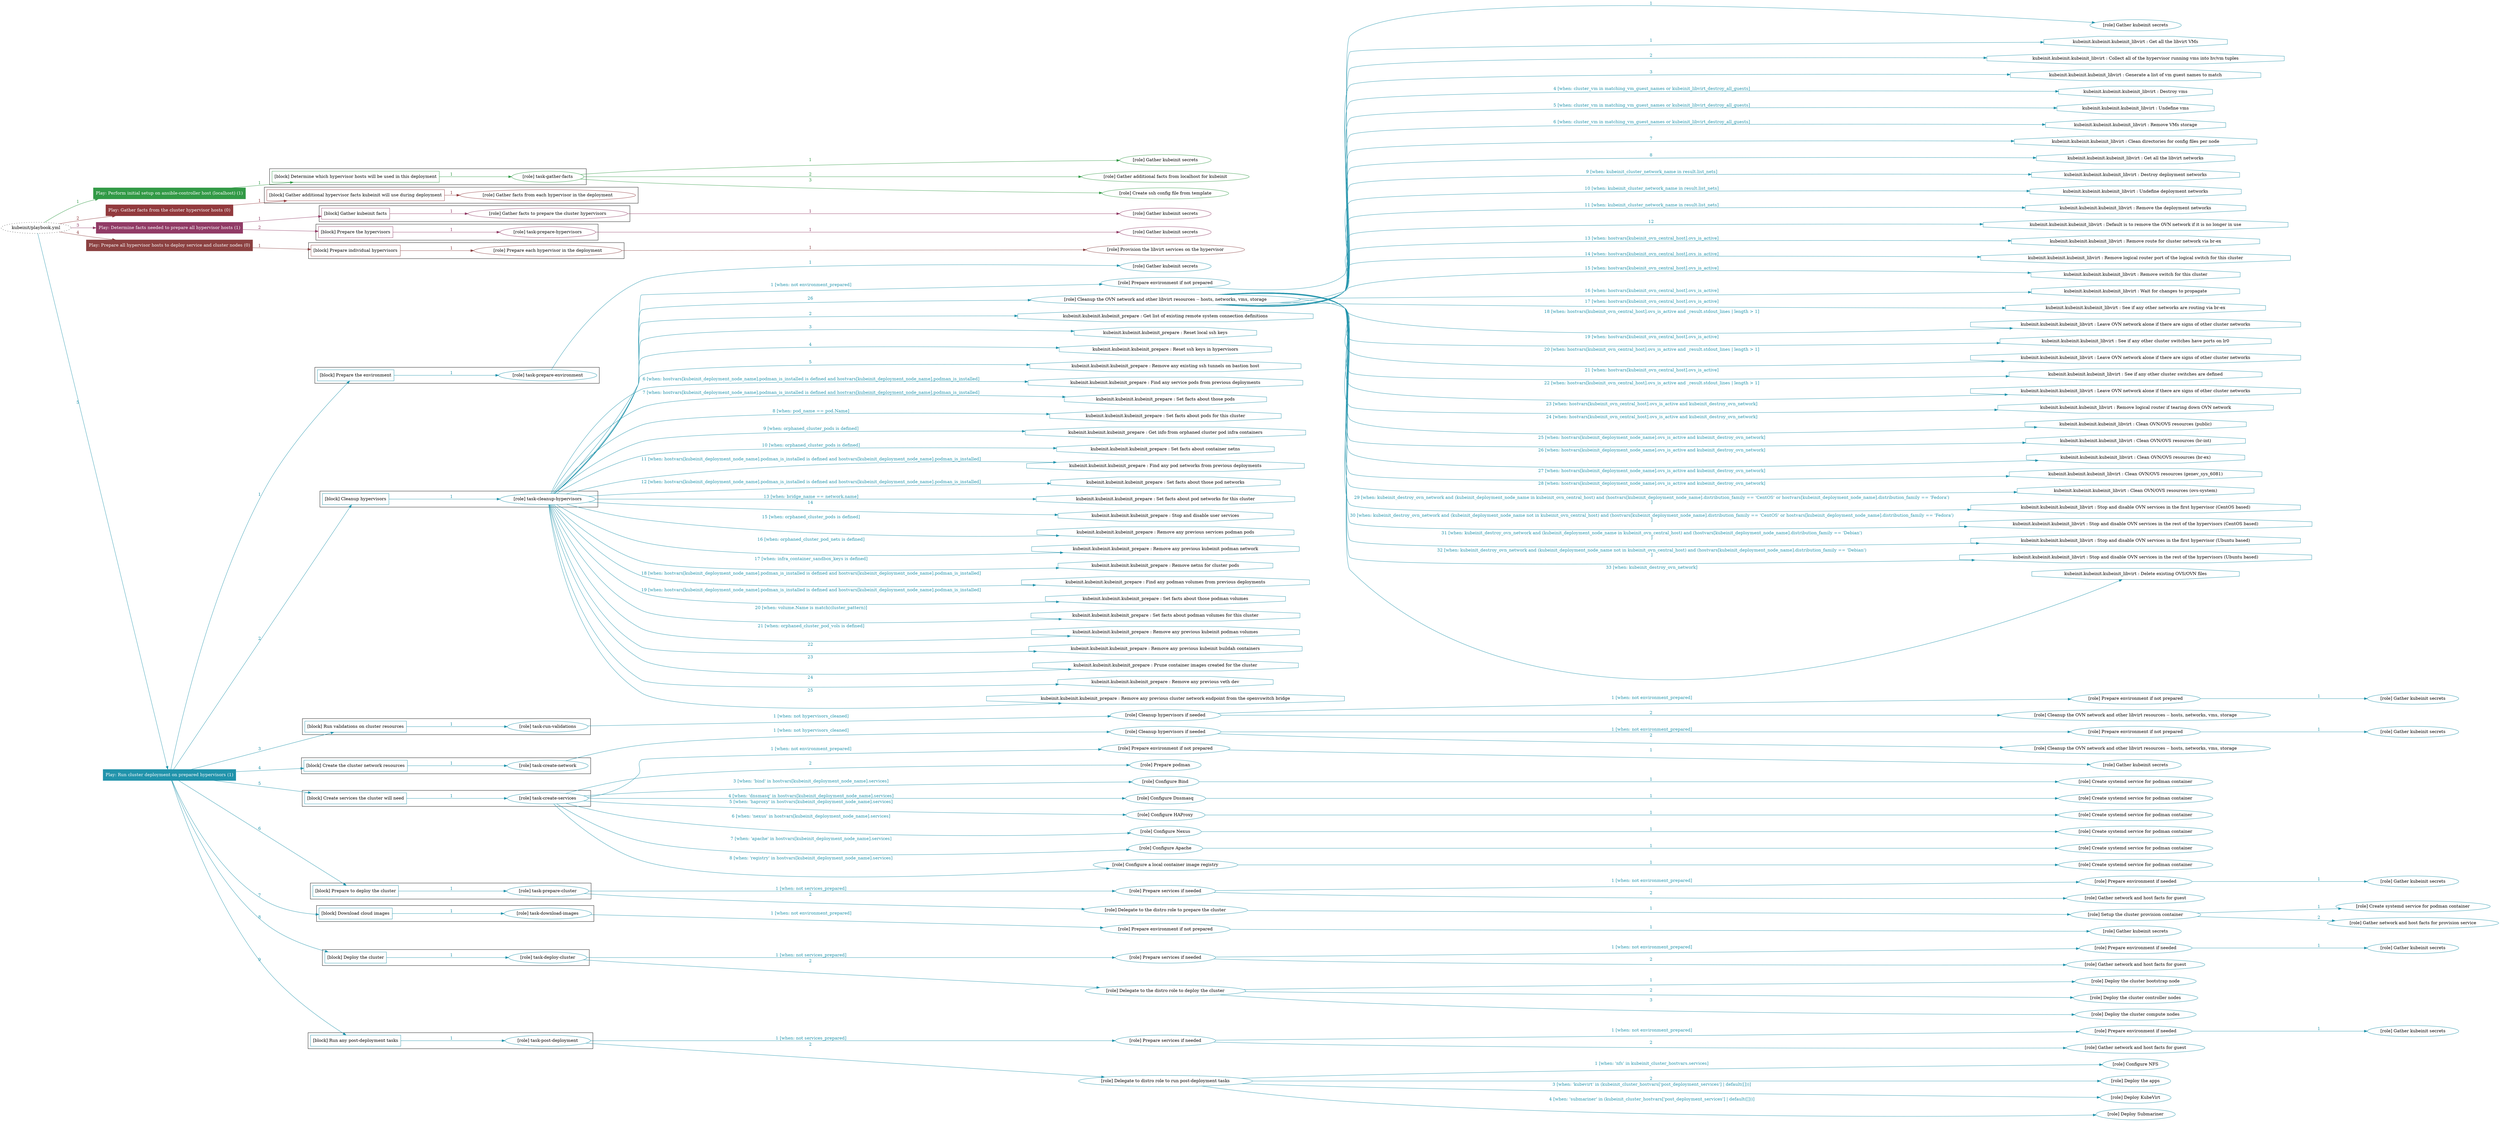 digraph {
	graph [concentrate=true ordering=in rankdir=LR ratio=fill]
	edge [esep=5 sep=10]
	"kubeinit/playbook.yml" [URL="/home/runner/work/kubeinit/kubeinit/kubeinit/playbook.yml" id=playbook_9fa923a2 style=dotted]
	play_839f09a9 [label="Play: Perform initial setup on ansible-controller host (localhost) (1)" URL="/home/runner/work/kubeinit/kubeinit/kubeinit/playbook.yml" color="#329a46" fontcolor="#ffffff" id=play_839f09a9 shape=box style=filled tooltip=localhost]
	"kubeinit/playbook.yml" -> play_839f09a9 [label="1 " color="#329a46" fontcolor="#329a46" id=edge_4039a747 labeltooltip="1 " tooltip="1 "]
	subgraph "Gather kubeinit secrets" {
		role_f11fc4ce [label="[role] Gather kubeinit secrets" URL="/home/runner/.ansible/collections/ansible_collections/kubeinit/kubeinit/roles/kubeinit_prepare/tasks/build_hypervisors_group.yml" color="#329a46" id=role_f11fc4ce tooltip="Gather kubeinit secrets"]
	}
	subgraph "Gather additional facts from localhost for kubeinit" {
		role_dd2e8a0c [label="[role] Gather additional facts from localhost for kubeinit" URL="/home/runner/.ansible/collections/ansible_collections/kubeinit/kubeinit/roles/kubeinit_prepare/tasks/build_hypervisors_group.yml" color="#329a46" id=role_dd2e8a0c tooltip="Gather additional facts from localhost for kubeinit"]
	}
	subgraph "Create ssh config file from template" {
		role_306a4979 [label="[role] Create ssh config file from template" URL="/home/runner/.ansible/collections/ansible_collections/kubeinit/kubeinit/roles/kubeinit_prepare/tasks/build_hypervisors_group.yml" color="#329a46" id=role_306a4979 tooltip="Create ssh config file from template"]
	}
	subgraph "task-gather-facts" {
		role_88dd659f [label="[role] task-gather-facts" URL="/home/runner/work/kubeinit/kubeinit/kubeinit/playbook.yml" color="#329a46" id=role_88dd659f tooltip="task-gather-facts"]
		role_88dd659f -> role_f11fc4ce [label="1 " color="#329a46" fontcolor="#329a46" id=edge_1f588191 labeltooltip="1 " tooltip="1 "]
		role_88dd659f -> role_dd2e8a0c [label="2 " color="#329a46" fontcolor="#329a46" id=edge_5a8839b7 labeltooltip="2 " tooltip="2 "]
		role_88dd659f -> role_306a4979 [label="3 " color="#329a46" fontcolor="#329a46" id=edge_567d80fe labeltooltip="3 " tooltip="3 "]
	}
	subgraph "Play: Perform initial setup on ansible-controller host (localhost) (1)" {
		play_839f09a9 -> block_5ae720d6 [label=1 color="#329a46" fontcolor="#329a46" id=edge_14909484 labeltooltip=1 tooltip=1]
		subgraph cluster_block_5ae720d6 {
			block_5ae720d6 [label="[block] Determine which hypervisor hosts will be used in this deployment" URL="/home/runner/work/kubeinit/kubeinit/kubeinit/playbook.yml" color="#329a46" id=block_5ae720d6 labeltooltip="Determine which hypervisor hosts will be used in this deployment" shape=box tooltip="Determine which hypervisor hosts will be used in this deployment"]
			block_5ae720d6 -> role_88dd659f [label="1 " color="#329a46" fontcolor="#329a46" id=edge_dd681855 labeltooltip="1 " tooltip="1 "]
		}
	}
	play_a0a43afc [label="Play: Gather facts from the cluster hypervisor hosts (0)" URL="/home/runner/work/kubeinit/kubeinit/kubeinit/playbook.yml" color="#923a3d" fontcolor="#ffffff" id=play_a0a43afc shape=box style=filled tooltip="Play: Gather facts from the cluster hypervisor hosts (0)"]
	"kubeinit/playbook.yml" -> play_a0a43afc [label="2 " color="#923a3d" fontcolor="#923a3d" id=edge_8041cd60 labeltooltip="2 " tooltip="2 "]
	subgraph "Gather facts from each hypervisor in the deployment" {
		role_44b597d8 [label="[role] Gather facts from each hypervisor in the deployment" URL="/home/runner/work/kubeinit/kubeinit/kubeinit/playbook.yml" color="#923a3d" id=role_44b597d8 tooltip="Gather facts from each hypervisor in the deployment"]
	}
	subgraph "Play: Gather facts from the cluster hypervisor hosts (0)" {
		play_a0a43afc -> block_b9ee279e [label=1 color="#923a3d" fontcolor="#923a3d" id=edge_c2081586 labeltooltip=1 tooltip=1]
		subgraph cluster_block_b9ee279e {
			block_b9ee279e [label="[block] Gather additional hypervisor facts kubeinit will use during deployment" URL="/home/runner/work/kubeinit/kubeinit/kubeinit/playbook.yml" color="#923a3d" id=block_b9ee279e labeltooltip="Gather additional hypervisor facts kubeinit will use during deployment" shape=box tooltip="Gather additional hypervisor facts kubeinit will use during deployment"]
			block_b9ee279e -> role_44b597d8 [label="1 " color="#923a3d" fontcolor="#923a3d" id=edge_63a89315 labeltooltip="1 " tooltip="1 "]
		}
	}
	play_167be933 [label="Play: Determine facts needed to prepare all hypervisor hosts (1)" URL="/home/runner/work/kubeinit/kubeinit/kubeinit/playbook.yml" color="#913b66" fontcolor="#ffffff" id=play_167be933 shape=box style=filled tooltip=localhost]
	"kubeinit/playbook.yml" -> play_167be933 [label="3 " color="#913b66" fontcolor="#913b66" id=edge_34a2487e labeltooltip="3 " tooltip="3 "]
	subgraph "Gather kubeinit secrets" {
		role_8bb3e06d [label="[role] Gather kubeinit secrets" URL="/home/runner/.ansible/collections/ansible_collections/kubeinit/kubeinit/roles/kubeinit_prepare/tasks/gather_kubeinit_facts.yml" color="#913b66" id=role_8bb3e06d tooltip="Gather kubeinit secrets"]
	}
	subgraph "Gather facts to prepare the cluster hypervisors" {
		role_0c33d49a [label="[role] Gather facts to prepare the cluster hypervisors" URL="/home/runner/work/kubeinit/kubeinit/kubeinit/playbook.yml" color="#913b66" id=role_0c33d49a tooltip="Gather facts to prepare the cluster hypervisors"]
		role_0c33d49a -> role_8bb3e06d [label="1 " color="#913b66" fontcolor="#913b66" id=edge_b835f298 labeltooltip="1 " tooltip="1 "]
	}
	subgraph "Gather kubeinit secrets" {
		role_1f4923c8 [label="[role] Gather kubeinit secrets" URL="/home/runner/.ansible/collections/ansible_collections/kubeinit/kubeinit/roles/kubeinit_prepare/tasks/gather_kubeinit_facts.yml" color="#913b66" id=role_1f4923c8 tooltip="Gather kubeinit secrets"]
	}
	subgraph "task-prepare-hypervisors" {
		role_6ffa4c0a [label="[role] task-prepare-hypervisors" URL="/home/runner/work/kubeinit/kubeinit/kubeinit/playbook.yml" color="#913b66" id=role_6ffa4c0a tooltip="task-prepare-hypervisors"]
		role_6ffa4c0a -> role_1f4923c8 [label="1 " color="#913b66" fontcolor="#913b66" id=edge_b4e64827 labeltooltip="1 " tooltip="1 "]
	}
	subgraph "Play: Determine facts needed to prepare all hypervisor hosts (1)" {
		play_167be933 -> block_fc7fd830 [label=1 color="#913b66" fontcolor="#913b66" id=edge_940ce28d labeltooltip=1 tooltip=1]
		subgraph cluster_block_fc7fd830 {
			block_fc7fd830 [label="[block] Gather kubeinit facts" URL="/home/runner/work/kubeinit/kubeinit/kubeinit/playbook.yml" color="#913b66" id=block_fc7fd830 labeltooltip="Gather kubeinit facts" shape=box tooltip="Gather kubeinit facts"]
			block_fc7fd830 -> role_0c33d49a [label="1 " color="#913b66" fontcolor="#913b66" id=edge_23866a66 labeltooltip="1 " tooltip="1 "]
		}
		play_167be933 -> block_8dde7b54 [label=2 color="#913b66" fontcolor="#913b66" id=edge_1acfd342 labeltooltip=2 tooltip=2]
		subgraph cluster_block_8dde7b54 {
			block_8dde7b54 [label="[block] Prepare the hypervisors" URL="/home/runner/work/kubeinit/kubeinit/kubeinit/playbook.yml" color="#913b66" id=block_8dde7b54 labeltooltip="Prepare the hypervisors" shape=box tooltip="Prepare the hypervisors"]
			block_8dde7b54 -> role_6ffa4c0a [label="1 " color="#913b66" fontcolor="#913b66" id=edge_740550d0 labeltooltip="1 " tooltip="1 "]
		}
	}
	play_c225615f [label="Play: Prepare all hypervisor hosts to deploy service and cluster nodes (0)" URL="/home/runner/work/kubeinit/kubeinit/kubeinit/playbook.yml" color="#8b4141" fontcolor="#ffffff" id=play_c225615f shape=box style=filled tooltip="Play: Prepare all hypervisor hosts to deploy service and cluster nodes (0)"]
	"kubeinit/playbook.yml" -> play_c225615f [label="4 " color="#8b4141" fontcolor="#8b4141" id=edge_d13de229 labeltooltip="4 " tooltip="4 "]
	subgraph "Provision the libvirt services on the hypervisor" {
		role_c5babd93 [label="[role] Provision the libvirt services on the hypervisor" URL="/home/runner/.ansible/collections/ansible_collections/kubeinit/kubeinit/roles/kubeinit_prepare/tasks/prepare_hypervisor.yml" color="#8b4141" id=role_c5babd93 tooltip="Provision the libvirt services on the hypervisor"]
	}
	subgraph "Prepare each hypervisor in the deployment" {
		role_b0efe4b5 [label="[role] Prepare each hypervisor in the deployment" URL="/home/runner/work/kubeinit/kubeinit/kubeinit/playbook.yml" color="#8b4141" id=role_b0efe4b5 tooltip="Prepare each hypervisor in the deployment"]
		role_b0efe4b5 -> role_c5babd93 [label="1 " color="#8b4141" fontcolor="#8b4141" id=edge_3ddcd48e labeltooltip="1 " tooltip="1 "]
	}
	subgraph "Play: Prepare all hypervisor hosts to deploy service and cluster nodes (0)" {
		play_c225615f -> block_1b6deb90 [label=1 color="#8b4141" fontcolor="#8b4141" id=edge_46400766 labeltooltip=1 tooltip=1]
		subgraph cluster_block_1b6deb90 {
			block_1b6deb90 [label="[block] Prepare individual hypervisors" URL="/home/runner/work/kubeinit/kubeinit/kubeinit/playbook.yml" color="#8b4141" id=block_1b6deb90 labeltooltip="Prepare individual hypervisors" shape=box tooltip="Prepare individual hypervisors"]
			block_1b6deb90 -> role_b0efe4b5 [label="1 " color="#8b4141" fontcolor="#8b4141" id=edge_dd8bee55 labeltooltip="1 " tooltip="1 "]
		}
	}
	play_2acc492d [label="Play: Run cluster deployment on prepared hypervisors (1)" URL="/home/runner/work/kubeinit/kubeinit/kubeinit/playbook.yml" color="#2193ab" fontcolor="#ffffff" id=play_2acc492d shape=box style=filled tooltip=localhost]
	"kubeinit/playbook.yml" -> play_2acc492d [label="5 " color="#2193ab" fontcolor="#2193ab" id=edge_35ba34f7 labeltooltip="5 " tooltip="5 "]
	subgraph "Gather kubeinit secrets" {
		role_317115bd [label="[role] Gather kubeinit secrets" URL="/home/runner/.ansible/collections/ansible_collections/kubeinit/kubeinit/roles/kubeinit_prepare/tasks/gather_kubeinit_facts.yml" color="#2193ab" id=role_317115bd tooltip="Gather kubeinit secrets"]
	}
	subgraph "task-prepare-environment" {
		role_37cb0171 [label="[role] task-prepare-environment" URL="/home/runner/work/kubeinit/kubeinit/kubeinit/playbook.yml" color="#2193ab" id=role_37cb0171 tooltip="task-prepare-environment"]
		role_37cb0171 -> role_317115bd [label="1 " color="#2193ab" fontcolor="#2193ab" id=edge_7158e053 labeltooltip="1 " tooltip="1 "]
	}
	subgraph "Gather kubeinit secrets" {
		role_4bb10890 [label="[role] Gather kubeinit secrets" URL="/home/runner/.ansible/collections/ansible_collections/kubeinit/kubeinit/roles/kubeinit_prepare/tasks/gather_kubeinit_facts.yml" color="#2193ab" id=role_4bb10890 tooltip="Gather kubeinit secrets"]
	}
	subgraph "Prepare environment if not prepared" {
		role_e20d2861 [label="[role] Prepare environment if not prepared" URL="/home/runner/.ansible/collections/ansible_collections/kubeinit/kubeinit/roles/kubeinit_prepare/tasks/cleanup_hypervisors.yml" color="#2193ab" id=role_e20d2861 tooltip="Prepare environment if not prepared"]
		role_e20d2861 -> role_4bb10890 [label="1 " color="#2193ab" fontcolor="#2193ab" id=edge_82d6085c labeltooltip="1 " tooltip="1 "]
	}
	subgraph "Cleanup the OVN network and other libvirt resources -- hosts, networks, vms, storage" {
		role_8ff6a897 [label="[role] Cleanup the OVN network and other libvirt resources -- hosts, networks, vms, storage" URL="/home/runner/.ansible/collections/ansible_collections/kubeinit/kubeinit/roles/kubeinit_prepare/tasks/cleanup_hypervisors.yml" color="#2193ab" id=role_8ff6a897 tooltip="Cleanup the OVN network and other libvirt resources -- hosts, networks, vms, storage"]
		task_bb0ade81 [label="kubeinit.kubeinit.kubeinit_libvirt : Get all the libvirt VMs" URL="/home/runner/.ansible/collections/ansible_collections/kubeinit/kubeinit/roles/kubeinit_libvirt/tasks/cleanup_libvirt.yml" color="#2193ab" id=task_bb0ade81 shape=octagon tooltip="kubeinit.kubeinit.kubeinit_libvirt : Get all the libvirt VMs"]
		role_8ff6a897 -> task_bb0ade81 [label="1 " color="#2193ab" fontcolor="#2193ab" id=edge_1a022079 labeltooltip="1 " tooltip="1 "]
		task_3b37ad47 [label="kubeinit.kubeinit.kubeinit_libvirt : Collect all of the hypervisor running vms into hv/vm tuples" URL="/home/runner/.ansible/collections/ansible_collections/kubeinit/kubeinit/roles/kubeinit_libvirt/tasks/cleanup_libvirt.yml" color="#2193ab" id=task_3b37ad47 shape=octagon tooltip="kubeinit.kubeinit.kubeinit_libvirt : Collect all of the hypervisor running vms into hv/vm tuples"]
		role_8ff6a897 -> task_3b37ad47 [label="2 " color="#2193ab" fontcolor="#2193ab" id=edge_5497c116 labeltooltip="2 " tooltip="2 "]
		task_ddf9eb6f [label="kubeinit.kubeinit.kubeinit_libvirt : Generate a list of vm guest names to match" URL="/home/runner/.ansible/collections/ansible_collections/kubeinit/kubeinit/roles/kubeinit_libvirt/tasks/cleanup_libvirt.yml" color="#2193ab" id=task_ddf9eb6f shape=octagon tooltip="kubeinit.kubeinit.kubeinit_libvirt : Generate a list of vm guest names to match"]
		role_8ff6a897 -> task_ddf9eb6f [label="3 " color="#2193ab" fontcolor="#2193ab" id=edge_8170a9e8 labeltooltip="3 " tooltip="3 "]
		task_32940314 [label="kubeinit.kubeinit.kubeinit_libvirt : Destroy vms" URL="/home/runner/.ansible/collections/ansible_collections/kubeinit/kubeinit/roles/kubeinit_libvirt/tasks/cleanup_libvirt.yml" color="#2193ab" id=task_32940314 shape=octagon tooltip="kubeinit.kubeinit.kubeinit_libvirt : Destroy vms"]
		role_8ff6a897 -> task_32940314 [label="4 [when: cluster_vm in matching_vm_guest_names or kubeinit_libvirt_destroy_all_guests]" color="#2193ab" fontcolor="#2193ab" id=edge_edcd791b labeltooltip="4 [when: cluster_vm in matching_vm_guest_names or kubeinit_libvirt_destroy_all_guests]" tooltip="4 [when: cluster_vm in matching_vm_guest_names or kubeinit_libvirt_destroy_all_guests]"]
		task_73ff98e9 [label="kubeinit.kubeinit.kubeinit_libvirt : Undefine vms" URL="/home/runner/.ansible/collections/ansible_collections/kubeinit/kubeinit/roles/kubeinit_libvirt/tasks/cleanup_libvirt.yml" color="#2193ab" id=task_73ff98e9 shape=octagon tooltip="kubeinit.kubeinit.kubeinit_libvirt : Undefine vms"]
		role_8ff6a897 -> task_73ff98e9 [label="5 [when: cluster_vm in matching_vm_guest_names or kubeinit_libvirt_destroy_all_guests]" color="#2193ab" fontcolor="#2193ab" id=edge_c79f8b66 labeltooltip="5 [when: cluster_vm in matching_vm_guest_names or kubeinit_libvirt_destroy_all_guests]" tooltip="5 [when: cluster_vm in matching_vm_guest_names or kubeinit_libvirt_destroy_all_guests]"]
		task_a2159e9b [label="kubeinit.kubeinit.kubeinit_libvirt : Remove VMs storage" URL="/home/runner/.ansible/collections/ansible_collections/kubeinit/kubeinit/roles/kubeinit_libvirt/tasks/cleanup_libvirt.yml" color="#2193ab" id=task_a2159e9b shape=octagon tooltip="kubeinit.kubeinit.kubeinit_libvirt : Remove VMs storage"]
		role_8ff6a897 -> task_a2159e9b [label="6 [when: cluster_vm in matching_vm_guest_names or kubeinit_libvirt_destroy_all_guests]" color="#2193ab" fontcolor="#2193ab" id=edge_87a8c64f labeltooltip="6 [when: cluster_vm in matching_vm_guest_names or kubeinit_libvirt_destroy_all_guests]" tooltip="6 [when: cluster_vm in matching_vm_guest_names or kubeinit_libvirt_destroy_all_guests]"]
		task_2d5bb4ca [label="kubeinit.kubeinit.kubeinit_libvirt : Clean directories for config files per node" URL="/home/runner/.ansible/collections/ansible_collections/kubeinit/kubeinit/roles/kubeinit_libvirt/tasks/cleanup_libvirt.yml" color="#2193ab" id=task_2d5bb4ca shape=octagon tooltip="kubeinit.kubeinit.kubeinit_libvirt : Clean directories for config files per node"]
		role_8ff6a897 -> task_2d5bb4ca [label="7 " color="#2193ab" fontcolor="#2193ab" id=edge_e7597477 labeltooltip="7 " tooltip="7 "]
		task_b888b6d9 [label="kubeinit.kubeinit.kubeinit_libvirt : Get all the libvirt networks" URL="/home/runner/.ansible/collections/ansible_collections/kubeinit/kubeinit/roles/kubeinit_libvirt/tasks/cleanup_libvirt.yml" color="#2193ab" id=task_b888b6d9 shape=octagon tooltip="kubeinit.kubeinit.kubeinit_libvirt : Get all the libvirt networks"]
		role_8ff6a897 -> task_b888b6d9 [label="8 " color="#2193ab" fontcolor="#2193ab" id=edge_c2c240ee labeltooltip="8 " tooltip="8 "]
		task_faed07e6 [label="kubeinit.kubeinit.kubeinit_libvirt : Destroy deployment networks" URL="/home/runner/.ansible/collections/ansible_collections/kubeinit/kubeinit/roles/kubeinit_libvirt/tasks/cleanup_libvirt.yml" color="#2193ab" id=task_faed07e6 shape=octagon tooltip="kubeinit.kubeinit.kubeinit_libvirt : Destroy deployment networks"]
		role_8ff6a897 -> task_faed07e6 [label="9 [when: kubeinit_cluster_network_name in result.list_nets]" color="#2193ab" fontcolor="#2193ab" id=edge_59a323a5 labeltooltip="9 [when: kubeinit_cluster_network_name in result.list_nets]" tooltip="9 [when: kubeinit_cluster_network_name in result.list_nets]"]
		task_b49eeba1 [label="kubeinit.kubeinit.kubeinit_libvirt : Undefine deployment networks" URL="/home/runner/.ansible/collections/ansible_collections/kubeinit/kubeinit/roles/kubeinit_libvirt/tasks/cleanup_libvirt.yml" color="#2193ab" id=task_b49eeba1 shape=octagon tooltip="kubeinit.kubeinit.kubeinit_libvirt : Undefine deployment networks"]
		role_8ff6a897 -> task_b49eeba1 [label="10 [when: kubeinit_cluster_network_name in result.list_nets]" color="#2193ab" fontcolor="#2193ab" id=edge_4616e256 labeltooltip="10 [when: kubeinit_cluster_network_name in result.list_nets]" tooltip="10 [when: kubeinit_cluster_network_name in result.list_nets]"]
		task_cd1734d5 [label="kubeinit.kubeinit.kubeinit_libvirt : Remove the deployment networks" URL="/home/runner/.ansible/collections/ansible_collections/kubeinit/kubeinit/roles/kubeinit_libvirt/tasks/cleanup_libvirt.yml" color="#2193ab" id=task_cd1734d5 shape=octagon tooltip="kubeinit.kubeinit.kubeinit_libvirt : Remove the deployment networks"]
		role_8ff6a897 -> task_cd1734d5 [label="11 [when: kubeinit_cluster_network_name in result.list_nets]" color="#2193ab" fontcolor="#2193ab" id=edge_0ae576bf labeltooltip="11 [when: kubeinit_cluster_network_name in result.list_nets]" tooltip="11 [when: kubeinit_cluster_network_name in result.list_nets]"]
		task_d02037e5 [label="kubeinit.kubeinit.kubeinit_libvirt : Default is to remove the OVN network if it is no longer in use" URL="/home/runner/.ansible/collections/ansible_collections/kubeinit/kubeinit/roles/kubeinit_libvirt/tasks/cleanup_libvirt.yml" color="#2193ab" id=task_d02037e5 shape=octagon tooltip="kubeinit.kubeinit.kubeinit_libvirt : Default is to remove the OVN network if it is no longer in use"]
		role_8ff6a897 -> task_d02037e5 [label="12 " color="#2193ab" fontcolor="#2193ab" id=edge_7244dbe5 labeltooltip="12 " tooltip="12 "]
		task_9569eb98 [label="kubeinit.kubeinit.kubeinit_libvirt : Remove route for cluster network via br-ex" URL="/home/runner/.ansible/collections/ansible_collections/kubeinit/kubeinit/roles/kubeinit_libvirt/tasks/cleanup_libvirt.yml" color="#2193ab" id=task_9569eb98 shape=octagon tooltip="kubeinit.kubeinit.kubeinit_libvirt : Remove route for cluster network via br-ex"]
		role_8ff6a897 -> task_9569eb98 [label="13 [when: hostvars[kubeinit_ovn_central_host].ovs_is_active]" color="#2193ab" fontcolor="#2193ab" id=edge_da2a3006 labeltooltip="13 [when: hostvars[kubeinit_ovn_central_host].ovs_is_active]" tooltip="13 [when: hostvars[kubeinit_ovn_central_host].ovs_is_active]"]
		task_fcd596ab [label="kubeinit.kubeinit.kubeinit_libvirt : Remove logical router port of the logical switch for this cluster" URL="/home/runner/.ansible/collections/ansible_collections/kubeinit/kubeinit/roles/kubeinit_libvirt/tasks/cleanup_libvirt.yml" color="#2193ab" id=task_fcd596ab shape=octagon tooltip="kubeinit.kubeinit.kubeinit_libvirt : Remove logical router port of the logical switch for this cluster"]
		role_8ff6a897 -> task_fcd596ab [label="14 [when: hostvars[kubeinit_ovn_central_host].ovs_is_active]" color="#2193ab" fontcolor="#2193ab" id=edge_42d79c64 labeltooltip="14 [when: hostvars[kubeinit_ovn_central_host].ovs_is_active]" tooltip="14 [when: hostvars[kubeinit_ovn_central_host].ovs_is_active]"]
		task_30ca4bc3 [label="kubeinit.kubeinit.kubeinit_libvirt : Remove switch for this cluster" URL="/home/runner/.ansible/collections/ansible_collections/kubeinit/kubeinit/roles/kubeinit_libvirt/tasks/cleanup_libvirt.yml" color="#2193ab" id=task_30ca4bc3 shape=octagon tooltip="kubeinit.kubeinit.kubeinit_libvirt : Remove switch for this cluster"]
		role_8ff6a897 -> task_30ca4bc3 [label="15 [when: hostvars[kubeinit_ovn_central_host].ovs_is_active]" color="#2193ab" fontcolor="#2193ab" id=edge_06bcdde1 labeltooltip="15 [when: hostvars[kubeinit_ovn_central_host].ovs_is_active]" tooltip="15 [when: hostvars[kubeinit_ovn_central_host].ovs_is_active]"]
		task_15daf035 [label="kubeinit.kubeinit.kubeinit_libvirt : Wait for changes to propagate" URL="/home/runner/.ansible/collections/ansible_collections/kubeinit/kubeinit/roles/kubeinit_libvirt/tasks/cleanup_libvirt.yml" color="#2193ab" id=task_15daf035 shape=octagon tooltip="kubeinit.kubeinit.kubeinit_libvirt : Wait for changes to propagate"]
		role_8ff6a897 -> task_15daf035 [label="16 [when: hostvars[kubeinit_ovn_central_host].ovs_is_active]" color="#2193ab" fontcolor="#2193ab" id=edge_cc9c3c50 labeltooltip="16 [when: hostvars[kubeinit_ovn_central_host].ovs_is_active]" tooltip="16 [when: hostvars[kubeinit_ovn_central_host].ovs_is_active]"]
		task_04c1f387 [label="kubeinit.kubeinit.kubeinit_libvirt : See if any other networks are routing via br-ex" URL="/home/runner/.ansible/collections/ansible_collections/kubeinit/kubeinit/roles/kubeinit_libvirt/tasks/cleanup_libvirt.yml" color="#2193ab" id=task_04c1f387 shape=octagon tooltip="kubeinit.kubeinit.kubeinit_libvirt : See if any other networks are routing via br-ex"]
		role_8ff6a897 -> task_04c1f387 [label="17 [when: hostvars[kubeinit_ovn_central_host].ovs_is_active]" color="#2193ab" fontcolor="#2193ab" id=edge_e98b6f82 labeltooltip="17 [when: hostvars[kubeinit_ovn_central_host].ovs_is_active]" tooltip="17 [when: hostvars[kubeinit_ovn_central_host].ovs_is_active]"]
		task_77e50247 [label="kubeinit.kubeinit.kubeinit_libvirt : Leave OVN network alone if there are signs of other cluster networks" URL="/home/runner/.ansible/collections/ansible_collections/kubeinit/kubeinit/roles/kubeinit_libvirt/tasks/cleanup_libvirt.yml" color="#2193ab" id=task_77e50247 shape=octagon tooltip="kubeinit.kubeinit.kubeinit_libvirt : Leave OVN network alone if there are signs of other cluster networks"]
		role_8ff6a897 -> task_77e50247 [label="18 [when: hostvars[kubeinit_ovn_central_host].ovs_is_active and _result.stdout_lines | length > 1]" color="#2193ab" fontcolor="#2193ab" id=edge_e5ac591d labeltooltip="18 [when: hostvars[kubeinit_ovn_central_host].ovs_is_active and _result.stdout_lines | length > 1]" tooltip="18 [when: hostvars[kubeinit_ovn_central_host].ovs_is_active and _result.stdout_lines | length > 1]"]
		task_49a68d38 [label="kubeinit.kubeinit.kubeinit_libvirt : See if any other cluster switches have ports on lr0" URL="/home/runner/.ansible/collections/ansible_collections/kubeinit/kubeinit/roles/kubeinit_libvirt/tasks/cleanup_libvirt.yml" color="#2193ab" id=task_49a68d38 shape=octagon tooltip="kubeinit.kubeinit.kubeinit_libvirt : See if any other cluster switches have ports on lr0"]
		role_8ff6a897 -> task_49a68d38 [label="19 [when: hostvars[kubeinit_ovn_central_host].ovs_is_active]" color="#2193ab" fontcolor="#2193ab" id=edge_63d41eb4 labeltooltip="19 [when: hostvars[kubeinit_ovn_central_host].ovs_is_active]" tooltip="19 [when: hostvars[kubeinit_ovn_central_host].ovs_is_active]"]
		task_4189eb4a [label="kubeinit.kubeinit.kubeinit_libvirt : Leave OVN network alone if there are signs of other cluster networks" URL="/home/runner/.ansible/collections/ansible_collections/kubeinit/kubeinit/roles/kubeinit_libvirt/tasks/cleanup_libvirt.yml" color="#2193ab" id=task_4189eb4a shape=octagon tooltip="kubeinit.kubeinit.kubeinit_libvirt : Leave OVN network alone if there are signs of other cluster networks"]
		role_8ff6a897 -> task_4189eb4a [label="20 [when: hostvars[kubeinit_ovn_central_host].ovs_is_active and _result.stdout_lines | length > 1]" color="#2193ab" fontcolor="#2193ab" id=edge_8801dac4 labeltooltip="20 [when: hostvars[kubeinit_ovn_central_host].ovs_is_active and _result.stdout_lines | length > 1]" tooltip="20 [when: hostvars[kubeinit_ovn_central_host].ovs_is_active and _result.stdout_lines | length > 1]"]
		task_f40b3c2b [label="kubeinit.kubeinit.kubeinit_libvirt : See if any other cluster switches are defined" URL="/home/runner/.ansible/collections/ansible_collections/kubeinit/kubeinit/roles/kubeinit_libvirt/tasks/cleanup_libvirt.yml" color="#2193ab" id=task_f40b3c2b shape=octagon tooltip="kubeinit.kubeinit.kubeinit_libvirt : See if any other cluster switches are defined"]
		role_8ff6a897 -> task_f40b3c2b [label="21 [when: hostvars[kubeinit_ovn_central_host].ovs_is_active]" color="#2193ab" fontcolor="#2193ab" id=edge_660f4f2f labeltooltip="21 [when: hostvars[kubeinit_ovn_central_host].ovs_is_active]" tooltip="21 [when: hostvars[kubeinit_ovn_central_host].ovs_is_active]"]
		task_fe6039c4 [label="kubeinit.kubeinit.kubeinit_libvirt : Leave OVN network alone if there are signs of other cluster networks" URL="/home/runner/.ansible/collections/ansible_collections/kubeinit/kubeinit/roles/kubeinit_libvirt/tasks/cleanup_libvirt.yml" color="#2193ab" id=task_fe6039c4 shape=octagon tooltip="kubeinit.kubeinit.kubeinit_libvirt : Leave OVN network alone if there are signs of other cluster networks"]
		role_8ff6a897 -> task_fe6039c4 [label="22 [when: hostvars[kubeinit_ovn_central_host].ovs_is_active and _result.stdout_lines | length > 1]" color="#2193ab" fontcolor="#2193ab" id=edge_cba9243c labeltooltip="22 [when: hostvars[kubeinit_ovn_central_host].ovs_is_active and _result.stdout_lines | length > 1]" tooltip="22 [when: hostvars[kubeinit_ovn_central_host].ovs_is_active and _result.stdout_lines | length > 1]"]
		task_946238f8 [label="kubeinit.kubeinit.kubeinit_libvirt : Remove logical router if tearing down OVN network" URL="/home/runner/.ansible/collections/ansible_collections/kubeinit/kubeinit/roles/kubeinit_libvirt/tasks/cleanup_libvirt.yml" color="#2193ab" id=task_946238f8 shape=octagon tooltip="kubeinit.kubeinit.kubeinit_libvirt : Remove logical router if tearing down OVN network"]
		role_8ff6a897 -> task_946238f8 [label="23 [when: hostvars[kubeinit_ovn_central_host].ovs_is_active and kubeinit_destroy_ovn_network]" color="#2193ab" fontcolor="#2193ab" id=edge_7a16d22a labeltooltip="23 [when: hostvars[kubeinit_ovn_central_host].ovs_is_active and kubeinit_destroy_ovn_network]" tooltip="23 [when: hostvars[kubeinit_ovn_central_host].ovs_is_active and kubeinit_destroy_ovn_network]"]
		task_a07e3983 [label="kubeinit.kubeinit.kubeinit_libvirt : Clean OVN/OVS resources (public)" URL="/home/runner/.ansible/collections/ansible_collections/kubeinit/kubeinit/roles/kubeinit_libvirt/tasks/cleanup_libvirt.yml" color="#2193ab" id=task_a07e3983 shape=octagon tooltip="kubeinit.kubeinit.kubeinit_libvirt : Clean OVN/OVS resources (public)"]
		role_8ff6a897 -> task_a07e3983 [label="24 [when: hostvars[kubeinit_ovn_central_host].ovs_is_active and kubeinit_destroy_ovn_network]" color="#2193ab" fontcolor="#2193ab" id=edge_06c8c3fc labeltooltip="24 [when: hostvars[kubeinit_ovn_central_host].ovs_is_active and kubeinit_destroy_ovn_network]" tooltip="24 [when: hostvars[kubeinit_ovn_central_host].ovs_is_active and kubeinit_destroy_ovn_network]"]
		task_18b88480 [label="kubeinit.kubeinit.kubeinit_libvirt : Clean OVN/OVS resources (br-int)" URL="/home/runner/.ansible/collections/ansible_collections/kubeinit/kubeinit/roles/kubeinit_libvirt/tasks/cleanup_libvirt.yml" color="#2193ab" id=task_18b88480 shape=octagon tooltip="kubeinit.kubeinit.kubeinit_libvirt : Clean OVN/OVS resources (br-int)"]
		role_8ff6a897 -> task_18b88480 [label="25 [when: hostvars[kubeinit_deployment_node_name].ovs_is_active and kubeinit_destroy_ovn_network]" color="#2193ab" fontcolor="#2193ab" id=edge_7bc6c91a labeltooltip="25 [when: hostvars[kubeinit_deployment_node_name].ovs_is_active and kubeinit_destroy_ovn_network]" tooltip="25 [when: hostvars[kubeinit_deployment_node_name].ovs_is_active and kubeinit_destroy_ovn_network]"]
		task_69d815f2 [label="kubeinit.kubeinit.kubeinit_libvirt : Clean OVN/OVS resources (br-ex)" URL="/home/runner/.ansible/collections/ansible_collections/kubeinit/kubeinit/roles/kubeinit_libvirt/tasks/cleanup_libvirt.yml" color="#2193ab" id=task_69d815f2 shape=octagon tooltip="kubeinit.kubeinit.kubeinit_libvirt : Clean OVN/OVS resources (br-ex)"]
		role_8ff6a897 -> task_69d815f2 [label="26 [when: hostvars[kubeinit_deployment_node_name].ovs_is_active and kubeinit_destroy_ovn_network]" color="#2193ab" fontcolor="#2193ab" id=edge_833361c0 labeltooltip="26 [when: hostvars[kubeinit_deployment_node_name].ovs_is_active and kubeinit_destroy_ovn_network]" tooltip="26 [when: hostvars[kubeinit_deployment_node_name].ovs_is_active and kubeinit_destroy_ovn_network]"]
		task_4f921186 [label="kubeinit.kubeinit.kubeinit_libvirt : Clean OVN/OVS resources (genev_sys_6081)" URL="/home/runner/.ansible/collections/ansible_collections/kubeinit/kubeinit/roles/kubeinit_libvirt/tasks/cleanup_libvirt.yml" color="#2193ab" id=task_4f921186 shape=octagon tooltip="kubeinit.kubeinit.kubeinit_libvirt : Clean OVN/OVS resources (genev_sys_6081)"]
		role_8ff6a897 -> task_4f921186 [label="27 [when: hostvars[kubeinit_deployment_node_name].ovs_is_active and kubeinit_destroy_ovn_network]" color="#2193ab" fontcolor="#2193ab" id=edge_9d593e07 labeltooltip="27 [when: hostvars[kubeinit_deployment_node_name].ovs_is_active and kubeinit_destroy_ovn_network]" tooltip="27 [when: hostvars[kubeinit_deployment_node_name].ovs_is_active and kubeinit_destroy_ovn_network]"]
		task_236a4da8 [label="kubeinit.kubeinit.kubeinit_libvirt : Clean OVN/OVS resources (ovs-system)" URL="/home/runner/.ansible/collections/ansible_collections/kubeinit/kubeinit/roles/kubeinit_libvirt/tasks/cleanup_libvirt.yml" color="#2193ab" id=task_236a4da8 shape=octagon tooltip="kubeinit.kubeinit.kubeinit_libvirt : Clean OVN/OVS resources (ovs-system)"]
		role_8ff6a897 -> task_236a4da8 [label="28 [when: hostvars[kubeinit_deployment_node_name].ovs_is_active and kubeinit_destroy_ovn_network]" color="#2193ab" fontcolor="#2193ab" id=edge_116b0665 labeltooltip="28 [when: hostvars[kubeinit_deployment_node_name].ovs_is_active and kubeinit_destroy_ovn_network]" tooltip="28 [when: hostvars[kubeinit_deployment_node_name].ovs_is_active and kubeinit_destroy_ovn_network]"]
		task_1ba7a70b [label="kubeinit.kubeinit.kubeinit_libvirt : Stop and disable OVN services in the first hypervisor (CentOS based)" URL="/home/runner/.ansible/collections/ansible_collections/kubeinit/kubeinit/roles/kubeinit_libvirt/tasks/cleanup_libvirt.yml" color="#2193ab" id=task_1ba7a70b shape=octagon tooltip="kubeinit.kubeinit.kubeinit_libvirt : Stop and disable OVN services in the first hypervisor (CentOS based)"]
		role_8ff6a897 -> task_1ba7a70b [label="29 [when: kubeinit_destroy_ovn_network and (kubeinit_deployment_node_name in kubeinit_ovn_central_host) and (hostvars[kubeinit_deployment_node_name].distribution_family == 'CentOS' or hostvars[kubeinit_deployment_node_name].distribution_family == 'Fedora')
]" color="#2193ab" fontcolor="#2193ab" id=edge_67fa818a labeltooltip="29 [when: kubeinit_destroy_ovn_network and (kubeinit_deployment_node_name in kubeinit_ovn_central_host) and (hostvars[kubeinit_deployment_node_name].distribution_family == 'CentOS' or hostvars[kubeinit_deployment_node_name].distribution_family == 'Fedora')
]" tooltip="29 [when: kubeinit_destroy_ovn_network and (kubeinit_deployment_node_name in kubeinit_ovn_central_host) and (hostvars[kubeinit_deployment_node_name].distribution_family == 'CentOS' or hostvars[kubeinit_deployment_node_name].distribution_family == 'Fedora')
]"]
		task_ac154f5d [label="kubeinit.kubeinit.kubeinit_libvirt : Stop and disable OVN services in the rest of the hypervisors (CentOS based)" URL="/home/runner/.ansible/collections/ansible_collections/kubeinit/kubeinit/roles/kubeinit_libvirt/tasks/cleanup_libvirt.yml" color="#2193ab" id=task_ac154f5d shape=octagon tooltip="kubeinit.kubeinit.kubeinit_libvirt : Stop and disable OVN services in the rest of the hypervisors (CentOS based)"]
		role_8ff6a897 -> task_ac154f5d [label="30 [when: kubeinit_destroy_ovn_network and (kubeinit_deployment_node_name not in kubeinit_ovn_central_host) and (hostvars[kubeinit_deployment_node_name].distribution_family == 'CentOS' or hostvars[kubeinit_deployment_node_name].distribution_family == 'Fedora')
]" color="#2193ab" fontcolor="#2193ab" id=edge_10e3b80b labeltooltip="30 [when: kubeinit_destroy_ovn_network and (kubeinit_deployment_node_name not in kubeinit_ovn_central_host) and (hostvars[kubeinit_deployment_node_name].distribution_family == 'CentOS' or hostvars[kubeinit_deployment_node_name].distribution_family == 'Fedora')
]" tooltip="30 [when: kubeinit_destroy_ovn_network and (kubeinit_deployment_node_name not in kubeinit_ovn_central_host) and (hostvars[kubeinit_deployment_node_name].distribution_family == 'CentOS' or hostvars[kubeinit_deployment_node_name].distribution_family == 'Fedora')
]"]
		task_6b4aa3bf [label="kubeinit.kubeinit.kubeinit_libvirt : Stop and disable OVN services in the first hypervisor (Ubuntu based)" URL="/home/runner/.ansible/collections/ansible_collections/kubeinit/kubeinit/roles/kubeinit_libvirt/tasks/cleanup_libvirt.yml" color="#2193ab" id=task_6b4aa3bf shape=octagon tooltip="kubeinit.kubeinit.kubeinit_libvirt : Stop and disable OVN services in the first hypervisor (Ubuntu based)"]
		role_8ff6a897 -> task_6b4aa3bf [label="31 [when: kubeinit_destroy_ovn_network and (kubeinit_deployment_node_name in kubeinit_ovn_central_host) and (hostvars[kubeinit_deployment_node_name].distribution_family == 'Debian')
]" color="#2193ab" fontcolor="#2193ab" id=edge_d5424a84 labeltooltip="31 [when: kubeinit_destroy_ovn_network and (kubeinit_deployment_node_name in kubeinit_ovn_central_host) and (hostvars[kubeinit_deployment_node_name].distribution_family == 'Debian')
]" tooltip="31 [when: kubeinit_destroy_ovn_network and (kubeinit_deployment_node_name in kubeinit_ovn_central_host) and (hostvars[kubeinit_deployment_node_name].distribution_family == 'Debian')
]"]
		task_7c2d6fcd [label="kubeinit.kubeinit.kubeinit_libvirt : Stop and disable OVN services in the rest of the hypervisors (Ubuntu based)" URL="/home/runner/.ansible/collections/ansible_collections/kubeinit/kubeinit/roles/kubeinit_libvirt/tasks/cleanup_libvirt.yml" color="#2193ab" id=task_7c2d6fcd shape=octagon tooltip="kubeinit.kubeinit.kubeinit_libvirt : Stop and disable OVN services in the rest of the hypervisors (Ubuntu based)"]
		role_8ff6a897 -> task_7c2d6fcd [label="32 [when: kubeinit_destroy_ovn_network and (kubeinit_deployment_node_name not in kubeinit_ovn_central_host) and (hostvars[kubeinit_deployment_node_name].distribution_family == 'Debian')
]" color="#2193ab" fontcolor="#2193ab" id=edge_aab3c288 labeltooltip="32 [when: kubeinit_destroy_ovn_network and (kubeinit_deployment_node_name not in kubeinit_ovn_central_host) and (hostvars[kubeinit_deployment_node_name].distribution_family == 'Debian')
]" tooltip="32 [when: kubeinit_destroy_ovn_network and (kubeinit_deployment_node_name not in kubeinit_ovn_central_host) and (hostvars[kubeinit_deployment_node_name].distribution_family == 'Debian')
]"]
		task_775769a4 [label="kubeinit.kubeinit.kubeinit_libvirt : Delete existing OVS/OVN files" URL="/home/runner/.ansible/collections/ansible_collections/kubeinit/kubeinit/roles/kubeinit_libvirt/tasks/cleanup_libvirt.yml" color="#2193ab" id=task_775769a4 shape=octagon tooltip="kubeinit.kubeinit.kubeinit_libvirt : Delete existing OVS/OVN files"]
		role_8ff6a897 -> task_775769a4 [label="33 [when: kubeinit_destroy_ovn_network]" color="#2193ab" fontcolor="#2193ab" id=edge_5f5134b3 labeltooltip="33 [when: kubeinit_destroy_ovn_network]" tooltip="33 [when: kubeinit_destroy_ovn_network]"]
	}
	subgraph "task-cleanup-hypervisors" {
		role_482d13d3 [label="[role] task-cleanup-hypervisors" URL="/home/runner/work/kubeinit/kubeinit/kubeinit/playbook.yml" color="#2193ab" id=role_482d13d3 tooltip="task-cleanup-hypervisors"]
		role_482d13d3 -> role_e20d2861 [label="1 [when: not environment_prepared]" color="#2193ab" fontcolor="#2193ab" id=edge_37eecc0e labeltooltip="1 [when: not environment_prepared]" tooltip="1 [when: not environment_prepared]"]
		task_edead3d6 [label="kubeinit.kubeinit.kubeinit_prepare : Get list of existing remote system connection definitions" URL="/home/runner/.ansible/collections/ansible_collections/kubeinit/kubeinit/roles/kubeinit_prepare/tasks/cleanup_hypervisors.yml" color="#2193ab" id=task_edead3d6 shape=octagon tooltip="kubeinit.kubeinit.kubeinit_prepare : Get list of existing remote system connection definitions"]
		role_482d13d3 -> task_edead3d6 [label="2 " color="#2193ab" fontcolor="#2193ab" id=edge_3b32e577 labeltooltip="2 " tooltip="2 "]
		task_3b4715b7 [label="kubeinit.kubeinit.kubeinit_prepare : Reset local ssh keys" URL="/home/runner/.ansible/collections/ansible_collections/kubeinit/kubeinit/roles/kubeinit_prepare/tasks/cleanup_hypervisors.yml" color="#2193ab" id=task_3b4715b7 shape=octagon tooltip="kubeinit.kubeinit.kubeinit_prepare : Reset local ssh keys"]
		role_482d13d3 -> task_3b4715b7 [label="3 " color="#2193ab" fontcolor="#2193ab" id=edge_a7b383fc labeltooltip="3 " tooltip="3 "]
		task_a8dfcc66 [label="kubeinit.kubeinit.kubeinit_prepare : Reset ssh keys in hypervisors" URL="/home/runner/.ansible/collections/ansible_collections/kubeinit/kubeinit/roles/kubeinit_prepare/tasks/cleanup_hypervisors.yml" color="#2193ab" id=task_a8dfcc66 shape=octagon tooltip="kubeinit.kubeinit.kubeinit_prepare : Reset ssh keys in hypervisors"]
		role_482d13d3 -> task_a8dfcc66 [label="4 " color="#2193ab" fontcolor="#2193ab" id=edge_aaa2fc9e labeltooltip="4 " tooltip="4 "]
		task_680f5df5 [label="kubeinit.kubeinit.kubeinit_prepare : Remove any existing ssh tunnels on bastion host" URL="/home/runner/.ansible/collections/ansible_collections/kubeinit/kubeinit/roles/kubeinit_prepare/tasks/cleanup_hypervisors.yml" color="#2193ab" id=task_680f5df5 shape=octagon tooltip="kubeinit.kubeinit.kubeinit_prepare : Remove any existing ssh tunnels on bastion host"]
		role_482d13d3 -> task_680f5df5 [label="5 " color="#2193ab" fontcolor="#2193ab" id=edge_db63feb7 labeltooltip="5 " tooltip="5 "]
		task_63afe4a0 [label="kubeinit.kubeinit.kubeinit_prepare : Find any service pods from previous deployments" URL="/home/runner/.ansible/collections/ansible_collections/kubeinit/kubeinit/roles/kubeinit_prepare/tasks/cleanup_hypervisors.yml" color="#2193ab" id=task_63afe4a0 shape=octagon tooltip="kubeinit.kubeinit.kubeinit_prepare : Find any service pods from previous deployments"]
		role_482d13d3 -> task_63afe4a0 [label="6 [when: hostvars[kubeinit_deployment_node_name].podman_is_installed is defined and hostvars[kubeinit_deployment_node_name].podman_is_installed]" color="#2193ab" fontcolor="#2193ab" id=edge_2218331b labeltooltip="6 [when: hostvars[kubeinit_deployment_node_name].podman_is_installed is defined and hostvars[kubeinit_deployment_node_name].podman_is_installed]" tooltip="6 [when: hostvars[kubeinit_deployment_node_name].podman_is_installed is defined and hostvars[kubeinit_deployment_node_name].podman_is_installed]"]
		task_b9093949 [label="kubeinit.kubeinit.kubeinit_prepare : Set facts about those pods" URL="/home/runner/.ansible/collections/ansible_collections/kubeinit/kubeinit/roles/kubeinit_prepare/tasks/cleanup_hypervisors.yml" color="#2193ab" id=task_b9093949 shape=octagon tooltip="kubeinit.kubeinit.kubeinit_prepare : Set facts about those pods"]
		role_482d13d3 -> task_b9093949 [label="7 [when: hostvars[kubeinit_deployment_node_name].podman_is_installed is defined and hostvars[kubeinit_deployment_node_name].podman_is_installed]" color="#2193ab" fontcolor="#2193ab" id=edge_6f228977 labeltooltip="7 [when: hostvars[kubeinit_deployment_node_name].podman_is_installed is defined and hostvars[kubeinit_deployment_node_name].podman_is_installed]" tooltip="7 [when: hostvars[kubeinit_deployment_node_name].podman_is_installed is defined and hostvars[kubeinit_deployment_node_name].podman_is_installed]"]
		task_a161165d [label="kubeinit.kubeinit.kubeinit_prepare : Set facts about pods for this cluster" URL="/home/runner/.ansible/collections/ansible_collections/kubeinit/kubeinit/roles/kubeinit_prepare/tasks/cleanup_hypervisors.yml" color="#2193ab" id=task_a161165d shape=octagon tooltip="kubeinit.kubeinit.kubeinit_prepare : Set facts about pods for this cluster"]
		role_482d13d3 -> task_a161165d [label="8 [when: pod_name == pod.Name]" color="#2193ab" fontcolor="#2193ab" id=edge_1cca8661 labeltooltip="8 [when: pod_name == pod.Name]" tooltip="8 [when: pod_name == pod.Name]"]
		task_a7a2e4e4 [label="kubeinit.kubeinit.kubeinit_prepare : Get info from orphaned cluster pod infra containers" URL="/home/runner/.ansible/collections/ansible_collections/kubeinit/kubeinit/roles/kubeinit_prepare/tasks/cleanup_hypervisors.yml" color="#2193ab" id=task_a7a2e4e4 shape=octagon tooltip="kubeinit.kubeinit.kubeinit_prepare : Get info from orphaned cluster pod infra containers"]
		role_482d13d3 -> task_a7a2e4e4 [label="9 [when: orphaned_cluster_pods is defined]" color="#2193ab" fontcolor="#2193ab" id=edge_c5fbaf54 labeltooltip="9 [when: orphaned_cluster_pods is defined]" tooltip="9 [when: orphaned_cluster_pods is defined]"]
		task_34b903b3 [label="kubeinit.kubeinit.kubeinit_prepare : Set facts about container netns" URL="/home/runner/.ansible/collections/ansible_collections/kubeinit/kubeinit/roles/kubeinit_prepare/tasks/cleanup_hypervisors.yml" color="#2193ab" id=task_34b903b3 shape=octagon tooltip="kubeinit.kubeinit.kubeinit_prepare : Set facts about container netns"]
		role_482d13d3 -> task_34b903b3 [label="10 [when: orphaned_cluster_pods is defined]" color="#2193ab" fontcolor="#2193ab" id=edge_615c90db labeltooltip="10 [when: orphaned_cluster_pods is defined]" tooltip="10 [when: orphaned_cluster_pods is defined]"]
		task_9328fa6a [label="kubeinit.kubeinit.kubeinit_prepare : Find any pod networks from previous deployments" URL="/home/runner/.ansible/collections/ansible_collections/kubeinit/kubeinit/roles/kubeinit_prepare/tasks/cleanup_hypervisors.yml" color="#2193ab" id=task_9328fa6a shape=octagon tooltip="kubeinit.kubeinit.kubeinit_prepare : Find any pod networks from previous deployments"]
		role_482d13d3 -> task_9328fa6a [label="11 [when: hostvars[kubeinit_deployment_node_name].podman_is_installed is defined and hostvars[kubeinit_deployment_node_name].podman_is_installed]" color="#2193ab" fontcolor="#2193ab" id=edge_278330ee labeltooltip="11 [when: hostvars[kubeinit_deployment_node_name].podman_is_installed is defined and hostvars[kubeinit_deployment_node_name].podman_is_installed]" tooltip="11 [when: hostvars[kubeinit_deployment_node_name].podman_is_installed is defined and hostvars[kubeinit_deployment_node_name].podman_is_installed]"]
		task_2ddb3a33 [label="kubeinit.kubeinit.kubeinit_prepare : Set facts about those pod networks" URL="/home/runner/.ansible/collections/ansible_collections/kubeinit/kubeinit/roles/kubeinit_prepare/tasks/cleanup_hypervisors.yml" color="#2193ab" id=task_2ddb3a33 shape=octagon tooltip="kubeinit.kubeinit.kubeinit_prepare : Set facts about those pod networks"]
		role_482d13d3 -> task_2ddb3a33 [label="12 [when: hostvars[kubeinit_deployment_node_name].podman_is_installed is defined and hostvars[kubeinit_deployment_node_name].podman_is_installed]" color="#2193ab" fontcolor="#2193ab" id=edge_f5910643 labeltooltip="12 [when: hostvars[kubeinit_deployment_node_name].podman_is_installed is defined and hostvars[kubeinit_deployment_node_name].podman_is_installed]" tooltip="12 [when: hostvars[kubeinit_deployment_node_name].podman_is_installed is defined and hostvars[kubeinit_deployment_node_name].podman_is_installed]"]
		task_9b6c10ef [label="kubeinit.kubeinit.kubeinit_prepare : Set facts about pod networks for this cluster" URL="/home/runner/.ansible/collections/ansible_collections/kubeinit/kubeinit/roles/kubeinit_prepare/tasks/cleanup_hypervisors.yml" color="#2193ab" id=task_9b6c10ef shape=octagon tooltip="kubeinit.kubeinit.kubeinit_prepare : Set facts about pod networks for this cluster"]
		role_482d13d3 -> task_9b6c10ef [label="13 [when: bridge_name == network.name]" color="#2193ab" fontcolor="#2193ab" id=edge_712b97ab labeltooltip="13 [when: bridge_name == network.name]" tooltip="13 [when: bridge_name == network.name]"]
		task_c37abbc9 [label="kubeinit.kubeinit.kubeinit_prepare : Stop and disable user services" URL="/home/runner/.ansible/collections/ansible_collections/kubeinit/kubeinit/roles/kubeinit_prepare/tasks/cleanup_hypervisors.yml" color="#2193ab" id=task_c37abbc9 shape=octagon tooltip="kubeinit.kubeinit.kubeinit_prepare : Stop and disable user services"]
		role_482d13d3 -> task_c37abbc9 [label="14 " color="#2193ab" fontcolor="#2193ab" id=edge_721f65a1 labeltooltip="14 " tooltip="14 "]
		task_14bc2cce [label="kubeinit.kubeinit.kubeinit_prepare : Remove any previous services podman pods" URL="/home/runner/.ansible/collections/ansible_collections/kubeinit/kubeinit/roles/kubeinit_prepare/tasks/cleanup_hypervisors.yml" color="#2193ab" id=task_14bc2cce shape=octagon tooltip="kubeinit.kubeinit.kubeinit_prepare : Remove any previous services podman pods"]
		role_482d13d3 -> task_14bc2cce [label="15 [when: orphaned_cluster_pods is defined]" color="#2193ab" fontcolor="#2193ab" id=edge_0c28fd60 labeltooltip="15 [when: orphaned_cluster_pods is defined]" tooltip="15 [when: orphaned_cluster_pods is defined]"]
		task_7fd60846 [label="kubeinit.kubeinit.kubeinit_prepare : Remove any previous kubeinit podman network" URL="/home/runner/.ansible/collections/ansible_collections/kubeinit/kubeinit/roles/kubeinit_prepare/tasks/cleanup_hypervisors.yml" color="#2193ab" id=task_7fd60846 shape=octagon tooltip="kubeinit.kubeinit.kubeinit_prepare : Remove any previous kubeinit podman network"]
		role_482d13d3 -> task_7fd60846 [label="16 [when: orphaned_cluster_pod_nets is defined]" color="#2193ab" fontcolor="#2193ab" id=edge_045f1836 labeltooltip="16 [when: orphaned_cluster_pod_nets is defined]" tooltip="16 [when: orphaned_cluster_pod_nets is defined]"]
		task_f79fde39 [label="kubeinit.kubeinit.kubeinit_prepare : Remove netns for cluster pods" URL="/home/runner/.ansible/collections/ansible_collections/kubeinit/kubeinit/roles/kubeinit_prepare/tasks/cleanup_hypervisors.yml" color="#2193ab" id=task_f79fde39 shape=octagon tooltip="kubeinit.kubeinit.kubeinit_prepare : Remove netns for cluster pods"]
		role_482d13d3 -> task_f79fde39 [label="17 [when: infra_container_sandbox_keys is defined]" color="#2193ab" fontcolor="#2193ab" id=edge_ecdac4a8 labeltooltip="17 [when: infra_container_sandbox_keys is defined]" tooltip="17 [when: infra_container_sandbox_keys is defined]"]
		task_04f1eed1 [label="kubeinit.kubeinit.kubeinit_prepare : Find any podman volumes from previous deployments" URL="/home/runner/.ansible/collections/ansible_collections/kubeinit/kubeinit/roles/kubeinit_prepare/tasks/cleanup_hypervisors.yml" color="#2193ab" id=task_04f1eed1 shape=octagon tooltip="kubeinit.kubeinit.kubeinit_prepare : Find any podman volumes from previous deployments"]
		role_482d13d3 -> task_04f1eed1 [label="18 [when: hostvars[kubeinit_deployment_node_name].podman_is_installed is defined and hostvars[kubeinit_deployment_node_name].podman_is_installed]" color="#2193ab" fontcolor="#2193ab" id=edge_08f9628b labeltooltip="18 [when: hostvars[kubeinit_deployment_node_name].podman_is_installed is defined and hostvars[kubeinit_deployment_node_name].podman_is_installed]" tooltip="18 [when: hostvars[kubeinit_deployment_node_name].podman_is_installed is defined and hostvars[kubeinit_deployment_node_name].podman_is_installed]"]
		task_631350a1 [label="kubeinit.kubeinit.kubeinit_prepare : Set facts about those podman volumes" URL="/home/runner/.ansible/collections/ansible_collections/kubeinit/kubeinit/roles/kubeinit_prepare/tasks/cleanup_hypervisors.yml" color="#2193ab" id=task_631350a1 shape=octagon tooltip="kubeinit.kubeinit.kubeinit_prepare : Set facts about those podman volumes"]
		role_482d13d3 -> task_631350a1 [label="19 [when: hostvars[kubeinit_deployment_node_name].podman_is_installed is defined and hostvars[kubeinit_deployment_node_name].podman_is_installed]" color="#2193ab" fontcolor="#2193ab" id=edge_9cc77760 labeltooltip="19 [when: hostvars[kubeinit_deployment_node_name].podman_is_installed is defined and hostvars[kubeinit_deployment_node_name].podman_is_installed]" tooltip="19 [when: hostvars[kubeinit_deployment_node_name].podman_is_installed is defined and hostvars[kubeinit_deployment_node_name].podman_is_installed]"]
		task_541821da [label="kubeinit.kubeinit.kubeinit_prepare : Set facts about podman volumes for this cluster" URL="/home/runner/.ansible/collections/ansible_collections/kubeinit/kubeinit/roles/kubeinit_prepare/tasks/cleanup_hypervisors.yml" color="#2193ab" id=task_541821da shape=octagon tooltip="kubeinit.kubeinit.kubeinit_prepare : Set facts about podman volumes for this cluster"]
		role_482d13d3 -> task_541821da [label="20 [when: volume.Name is match(cluster_pattern)]" color="#2193ab" fontcolor="#2193ab" id=edge_a79d1dbb labeltooltip="20 [when: volume.Name is match(cluster_pattern)]" tooltip="20 [when: volume.Name is match(cluster_pattern)]"]
		task_f24811dd [label="kubeinit.kubeinit.kubeinit_prepare : Remove any previous kubeinit podman volumes" URL="/home/runner/.ansible/collections/ansible_collections/kubeinit/kubeinit/roles/kubeinit_prepare/tasks/cleanup_hypervisors.yml" color="#2193ab" id=task_f24811dd shape=octagon tooltip="kubeinit.kubeinit.kubeinit_prepare : Remove any previous kubeinit podman volumes"]
		role_482d13d3 -> task_f24811dd [label="21 [when: orphaned_cluster_pod_vols is defined]" color="#2193ab" fontcolor="#2193ab" id=edge_2717870e labeltooltip="21 [when: orphaned_cluster_pod_vols is defined]" tooltip="21 [when: orphaned_cluster_pod_vols is defined]"]
		task_01b4b730 [label="kubeinit.kubeinit.kubeinit_prepare : Remove any previous kubeinit buildah containers" URL="/home/runner/.ansible/collections/ansible_collections/kubeinit/kubeinit/roles/kubeinit_prepare/tasks/cleanup_hypervisors.yml" color="#2193ab" id=task_01b4b730 shape=octagon tooltip="kubeinit.kubeinit.kubeinit_prepare : Remove any previous kubeinit buildah containers"]
		role_482d13d3 -> task_01b4b730 [label="22 " color="#2193ab" fontcolor="#2193ab" id=edge_f7035bab labeltooltip="22 " tooltip="22 "]
		task_17ef28d3 [label="kubeinit.kubeinit.kubeinit_prepare : Prune container images created for the cluster" URL="/home/runner/.ansible/collections/ansible_collections/kubeinit/kubeinit/roles/kubeinit_prepare/tasks/cleanup_hypervisors.yml" color="#2193ab" id=task_17ef28d3 shape=octagon tooltip="kubeinit.kubeinit.kubeinit_prepare : Prune container images created for the cluster"]
		role_482d13d3 -> task_17ef28d3 [label="23 " color="#2193ab" fontcolor="#2193ab" id=edge_8ed77d10 labeltooltip="23 " tooltip="23 "]
		task_01e89533 [label="kubeinit.kubeinit.kubeinit_prepare : Remove any previous veth dev" URL="/home/runner/.ansible/collections/ansible_collections/kubeinit/kubeinit/roles/kubeinit_prepare/tasks/cleanup_hypervisors.yml" color="#2193ab" id=task_01e89533 shape=octagon tooltip="kubeinit.kubeinit.kubeinit_prepare : Remove any previous veth dev"]
		role_482d13d3 -> task_01e89533 [label="24 " color="#2193ab" fontcolor="#2193ab" id=edge_09f09404 labeltooltip="24 " tooltip="24 "]
		task_ddb04d39 [label="kubeinit.kubeinit.kubeinit_prepare : Remove any previous cluster network endpoint from the openvswitch bridge" URL="/home/runner/.ansible/collections/ansible_collections/kubeinit/kubeinit/roles/kubeinit_prepare/tasks/cleanup_hypervisors.yml" color="#2193ab" id=task_ddb04d39 shape=octagon tooltip="kubeinit.kubeinit.kubeinit_prepare : Remove any previous cluster network endpoint from the openvswitch bridge"]
		role_482d13d3 -> task_ddb04d39 [label="25 " color="#2193ab" fontcolor="#2193ab" id=edge_c7281388 labeltooltip="25 " tooltip="25 "]
		role_482d13d3 -> role_8ff6a897 [label="26 " color="#2193ab" fontcolor="#2193ab" id=edge_bdebbec1 labeltooltip="26 " tooltip="26 "]
	}
	subgraph "Gather kubeinit secrets" {
		role_d38c3b09 [label="[role] Gather kubeinit secrets" URL="/home/runner/.ansible/collections/ansible_collections/kubeinit/kubeinit/roles/kubeinit_prepare/tasks/gather_kubeinit_facts.yml" color="#2193ab" id=role_d38c3b09 tooltip="Gather kubeinit secrets"]
	}
	subgraph "Prepare environment if not prepared" {
		role_d593dcfd [label="[role] Prepare environment if not prepared" URL="/home/runner/.ansible/collections/ansible_collections/kubeinit/kubeinit/roles/kubeinit_prepare/tasks/cleanup_hypervisors.yml" color="#2193ab" id=role_d593dcfd tooltip="Prepare environment if not prepared"]
		role_d593dcfd -> role_d38c3b09 [label="1 " color="#2193ab" fontcolor="#2193ab" id=edge_6c346fcb labeltooltip="1 " tooltip="1 "]
	}
	subgraph "Cleanup the OVN network and other libvirt resources -- hosts, networks, vms, storage" {
		role_d076f418 [label="[role] Cleanup the OVN network and other libvirt resources -- hosts, networks, vms, storage" URL="/home/runner/.ansible/collections/ansible_collections/kubeinit/kubeinit/roles/kubeinit_prepare/tasks/cleanup_hypervisors.yml" color="#2193ab" id=role_d076f418 tooltip="Cleanup the OVN network and other libvirt resources -- hosts, networks, vms, storage"]
	}
	subgraph "Cleanup hypervisors if needed" {
		role_b8279e18 [label="[role] Cleanup hypervisors if needed" URL="/home/runner/.ansible/collections/ansible_collections/kubeinit/kubeinit/roles/kubeinit_validations/tasks/main.yml" color="#2193ab" id=role_b8279e18 tooltip="Cleanup hypervisors if needed"]
		role_b8279e18 -> role_d593dcfd [label="1 [when: not environment_prepared]" color="#2193ab" fontcolor="#2193ab" id=edge_bddf7b2f labeltooltip="1 [when: not environment_prepared]" tooltip="1 [when: not environment_prepared]"]
		role_b8279e18 -> role_d076f418 [label="2 " color="#2193ab" fontcolor="#2193ab" id=edge_a5a99185 labeltooltip="2 " tooltip="2 "]
	}
	subgraph "task-run-validations" {
		role_bae515a1 [label="[role] task-run-validations" URL="/home/runner/work/kubeinit/kubeinit/kubeinit/playbook.yml" color="#2193ab" id=role_bae515a1 tooltip="task-run-validations"]
		role_bae515a1 -> role_b8279e18 [label="1 [when: not hypervisors_cleaned]" color="#2193ab" fontcolor="#2193ab" id=edge_a6752256 labeltooltip="1 [when: not hypervisors_cleaned]" tooltip="1 [when: not hypervisors_cleaned]"]
	}
	subgraph "Gather kubeinit secrets" {
		role_c761983a [label="[role] Gather kubeinit secrets" URL="/home/runner/.ansible/collections/ansible_collections/kubeinit/kubeinit/roles/kubeinit_prepare/tasks/gather_kubeinit_facts.yml" color="#2193ab" id=role_c761983a tooltip="Gather kubeinit secrets"]
	}
	subgraph "Prepare environment if not prepared" {
		role_d30ca378 [label="[role] Prepare environment if not prepared" URL="/home/runner/.ansible/collections/ansible_collections/kubeinit/kubeinit/roles/kubeinit_prepare/tasks/cleanup_hypervisors.yml" color="#2193ab" id=role_d30ca378 tooltip="Prepare environment if not prepared"]
		role_d30ca378 -> role_c761983a [label="1 " color="#2193ab" fontcolor="#2193ab" id=edge_926fc683 labeltooltip="1 " tooltip="1 "]
	}
	subgraph "Cleanup the OVN network and other libvirt resources -- hosts, networks, vms, storage" {
		role_93437a03 [label="[role] Cleanup the OVN network and other libvirt resources -- hosts, networks, vms, storage" URL="/home/runner/.ansible/collections/ansible_collections/kubeinit/kubeinit/roles/kubeinit_prepare/tasks/cleanup_hypervisors.yml" color="#2193ab" id=role_93437a03 tooltip="Cleanup the OVN network and other libvirt resources -- hosts, networks, vms, storage"]
	}
	subgraph "Cleanup hypervisors if needed" {
		role_f4f0f226 [label="[role] Cleanup hypervisors if needed" URL="/home/runner/.ansible/collections/ansible_collections/kubeinit/kubeinit/roles/kubeinit_libvirt/tasks/create_network.yml" color="#2193ab" id=role_f4f0f226 tooltip="Cleanup hypervisors if needed"]
		role_f4f0f226 -> role_d30ca378 [label="1 [when: not environment_prepared]" color="#2193ab" fontcolor="#2193ab" id=edge_49411f4a labeltooltip="1 [when: not environment_prepared]" tooltip="1 [when: not environment_prepared]"]
		role_f4f0f226 -> role_93437a03 [label="2 " color="#2193ab" fontcolor="#2193ab" id=edge_945112a5 labeltooltip="2 " tooltip="2 "]
	}
	subgraph "task-create-network" {
		role_d378ae84 [label="[role] task-create-network" URL="/home/runner/work/kubeinit/kubeinit/kubeinit/playbook.yml" color="#2193ab" id=role_d378ae84 tooltip="task-create-network"]
		role_d378ae84 -> role_f4f0f226 [label="1 [when: not hypervisors_cleaned]" color="#2193ab" fontcolor="#2193ab" id=edge_cd802863 labeltooltip="1 [when: not hypervisors_cleaned]" tooltip="1 [when: not hypervisors_cleaned]"]
	}
	subgraph "Gather kubeinit secrets" {
		role_b6f03d86 [label="[role] Gather kubeinit secrets" URL="/home/runner/.ansible/collections/ansible_collections/kubeinit/kubeinit/roles/kubeinit_prepare/tasks/gather_kubeinit_facts.yml" color="#2193ab" id=role_b6f03d86 tooltip="Gather kubeinit secrets"]
	}
	subgraph "Prepare environment if not prepared" {
		role_4d090220 [label="[role] Prepare environment if not prepared" URL="/home/runner/.ansible/collections/ansible_collections/kubeinit/kubeinit/roles/kubeinit_services/tasks/main.yml" color="#2193ab" id=role_4d090220 tooltip="Prepare environment if not prepared"]
		role_4d090220 -> role_b6f03d86 [label="1 " color="#2193ab" fontcolor="#2193ab" id=edge_be7b46e3 labeltooltip="1 " tooltip="1 "]
	}
	subgraph "Prepare podman" {
		role_e9f00981 [label="[role] Prepare podman" URL="/home/runner/.ansible/collections/ansible_collections/kubeinit/kubeinit/roles/kubeinit_services/tasks/00_create_service_pod.yml" color="#2193ab" id=role_e9f00981 tooltip="Prepare podman"]
	}
	subgraph "Create systemd service for podman container" {
		role_d9cc5aff [label="[role] Create systemd service for podman container" URL="/home/runner/.ansible/collections/ansible_collections/kubeinit/kubeinit/roles/kubeinit_bind/tasks/main.yml" color="#2193ab" id=role_d9cc5aff tooltip="Create systemd service for podman container"]
	}
	subgraph "Configure Bind" {
		role_02c85739 [label="[role] Configure Bind" URL="/home/runner/.ansible/collections/ansible_collections/kubeinit/kubeinit/roles/kubeinit_services/tasks/start_services_containers.yml" color="#2193ab" id=role_02c85739 tooltip="Configure Bind"]
		role_02c85739 -> role_d9cc5aff [label="1 " color="#2193ab" fontcolor="#2193ab" id=edge_3be3aadd labeltooltip="1 " tooltip="1 "]
	}
	subgraph "Create systemd service for podman container" {
		role_3c07aac9 [label="[role] Create systemd service for podman container" URL="/home/runner/.ansible/collections/ansible_collections/kubeinit/kubeinit/roles/kubeinit_dnsmasq/tasks/main.yml" color="#2193ab" id=role_3c07aac9 tooltip="Create systemd service for podman container"]
	}
	subgraph "Configure Dnsmasq" {
		role_c047266f [label="[role] Configure Dnsmasq" URL="/home/runner/.ansible/collections/ansible_collections/kubeinit/kubeinit/roles/kubeinit_services/tasks/start_services_containers.yml" color="#2193ab" id=role_c047266f tooltip="Configure Dnsmasq"]
		role_c047266f -> role_3c07aac9 [label="1 " color="#2193ab" fontcolor="#2193ab" id=edge_7c2d6797 labeltooltip="1 " tooltip="1 "]
	}
	subgraph "Create systemd service for podman container" {
		role_3c1cabea [label="[role] Create systemd service for podman container" URL="/home/runner/.ansible/collections/ansible_collections/kubeinit/kubeinit/roles/kubeinit_haproxy/tasks/main.yml" color="#2193ab" id=role_3c1cabea tooltip="Create systemd service for podman container"]
	}
	subgraph "Configure HAProxy" {
		role_a4f16751 [label="[role] Configure HAProxy" URL="/home/runner/.ansible/collections/ansible_collections/kubeinit/kubeinit/roles/kubeinit_services/tasks/start_services_containers.yml" color="#2193ab" id=role_a4f16751 tooltip="Configure HAProxy"]
		role_a4f16751 -> role_3c1cabea [label="1 " color="#2193ab" fontcolor="#2193ab" id=edge_fa8a4cd5 labeltooltip="1 " tooltip="1 "]
	}
	subgraph "Create systemd service for podman container" {
		role_91cf7d1d [label="[role] Create systemd service for podman container" URL="/home/runner/.ansible/collections/ansible_collections/kubeinit/kubeinit/roles/kubeinit_nexus/tasks/main.yml" color="#2193ab" id=role_91cf7d1d tooltip="Create systemd service for podman container"]
	}
	subgraph "Configure Nexus" {
		role_770cdc32 [label="[role] Configure Nexus" URL="/home/runner/.ansible/collections/ansible_collections/kubeinit/kubeinit/roles/kubeinit_services/tasks/start_services_containers.yml" color="#2193ab" id=role_770cdc32 tooltip="Configure Nexus"]
		role_770cdc32 -> role_91cf7d1d [label="1 " color="#2193ab" fontcolor="#2193ab" id=edge_1ea88242 labeltooltip="1 " tooltip="1 "]
	}
	subgraph "Create systemd service for podman container" {
		role_5933c80f [label="[role] Create systemd service for podman container" URL="/home/runner/.ansible/collections/ansible_collections/kubeinit/kubeinit/roles/kubeinit_apache/tasks/main.yml" color="#2193ab" id=role_5933c80f tooltip="Create systemd service for podman container"]
	}
	subgraph "Configure Apache" {
		role_9e0f1385 [label="[role] Configure Apache" URL="/home/runner/.ansible/collections/ansible_collections/kubeinit/kubeinit/roles/kubeinit_services/tasks/start_services_containers.yml" color="#2193ab" id=role_9e0f1385 tooltip="Configure Apache"]
		role_9e0f1385 -> role_5933c80f [label="1 " color="#2193ab" fontcolor="#2193ab" id=edge_14287999 labeltooltip="1 " tooltip="1 "]
	}
	subgraph "Create systemd service for podman container" {
		role_48ea174a [label="[role] Create systemd service for podman container" URL="/home/runner/.ansible/collections/ansible_collections/kubeinit/kubeinit/roles/kubeinit_registry/tasks/main.yml" color="#2193ab" id=role_48ea174a tooltip="Create systemd service for podman container"]
	}
	subgraph "Configure a local container image registry" {
		role_e4560501 [label="[role] Configure a local container image registry" URL="/home/runner/.ansible/collections/ansible_collections/kubeinit/kubeinit/roles/kubeinit_services/tasks/start_services_containers.yml" color="#2193ab" id=role_e4560501 tooltip="Configure a local container image registry"]
		role_e4560501 -> role_48ea174a [label="1 " color="#2193ab" fontcolor="#2193ab" id=edge_e45a58eb labeltooltip="1 " tooltip="1 "]
	}
	subgraph "task-create-services" {
		role_4acb32fc [label="[role] task-create-services" URL="/home/runner/work/kubeinit/kubeinit/kubeinit/playbook.yml" color="#2193ab" id=role_4acb32fc tooltip="task-create-services"]
		role_4acb32fc -> role_4d090220 [label="1 [when: not environment_prepared]" color="#2193ab" fontcolor="#2193ab" id=edge_54bd61a0 labeltooltip="1 [when: not environment_prepared]" tooltip="1 [when: not environment_prepared]"]
		role_4acb32fc -> role_e9f00981 [label="2 " color="#2193ab" fontcolor="#2193ab" id=edge_3212b675 labeltooltip="2 " tooltip="2 "]
		role_4acb32fc -> role_02c85739 [label="3 [when: 'bind' in hostvars[kubeinit_deployment_node_name].services]" color="#2193ab" fontcolor="#2193ab" id=edge_51d07a73 labeltooltip="3 [when: 'bind' in hostvars[kubeinit_deployment_node_name].services]" tooltip="3 [when: 'bind' in hostvars[kubeinit_deployment_node_name].services]"]
		role_4acb32fc -> role_c047266f [label="4 [when: 'dnsmasq' in hostvars[kubeinit_deployment_node_name].services]" color="#2193ab" fontcolor="#2193ab" id=edge_90df1cd1 labeltooltip="4 [when: 'dnsmasq' in hostvars[kubeinit_deployment_node_name].services]" tooltip="4 [when: 'dnsmasq' in hostvars[kubeinit_deployment_node_name].services]"]
		role_4acb32fc -> role_a4f16751 [label="5 [when: 'haproxy' in hostvars[kubeinit_deployment_node_name].services]" color="#2193ab" fontcolor="#2193ab" id=edge_7ed245ae labeltooltip="5 [when: 'haproxy' in hostvars[kubeinit_deployment_node_name].services]" tooltip="5 [when: 'haproxy' in hostvars[kubeinit_deployment_node_name].services]"]
		role_4acb32fc -> role_770cdc32 [label="6 [when: 'nexus' in hostvars[kubeinit_deployment_node_name].services]" color="#2193ab" fontcolor="#2193ab" id=edge_2b175f87 labeltooltip="6 [when: 'nexus' in hostvars[kubeinit_deployment_node_name].services]" tooltip="6 [when: 'nexus' in hostvars[kubeinit_deployment_node_name].services]"]
		role_4acb32fc -> role_9e0f1385 [label="7 [when: 'apache' in hostvars[kubeinit_deployment_node_name].services]" color="#2193ab" fontcolor="#2193ab" id=edge_3fa1e99b labeltooltip="7 [when: 'apache' in hostvars[kubeinit_deployment_node_name].services]" tooltip="7 [when: 'apache' in hostvars[kubeinit_deployment_node_name].services]"]
		role_4acb32fc -> role_e4560501 [label="8 [when: 'registry' in hostvars[kubeinit_deployment_node_name].services]" color="#2193ab" fontcolor="#2193ab" id=edge_59ea6a78 labeltooltip="8 [when: 'registry' in hostvars[kubeinit_deployment_node_name].services]" tooltip="8 [when: 'registry' in hostvars[kubeinit_deployment_node_name].services]"]
	}
	subgraph "Gather kubeinit secrets" {
		role_b5de463a [label="[role] Gather kubeinit secrets" URL="/home/runner/.ansible/collections/ansible_collections/kubeinit/kubeinit/roles/kubeinit_prepare/tasks/gather_kubeinit_facts.yml" color="#2193ab" id=role_b5de463a tooltip="Gather kubeinit secrets"]
	}
	subgraph "Prepare environment if needed" {
		role_b7d48f42 [label="[role] Prepare environment if needed" URL="/home/runner/.ansible/collections/ansible_collections/kubeinit/kubeinit/roles/kubeinit_services/tasks/prepare_services.yml" color="#2193ab" id=role_b7d48f42 tooltip="Prepare environment if needed"]
		role_b7d48f42 -> role_b5de463a [label="1 " color="#2193ab" fontcolor="#2193ab" id=edge_9800165b labeltooltip="1 " tooltip="1 "]
	}
	subgraph "Gather network and host facts for guest" {
		role_6ad18931 [label="[role] Gather network and host facts for guest" URL="/home/runner/.ansible/collections/ansible_collections/kubeinit/kubeinit/roles/kubeinit_services/tasks/prepare_services.yml" color="#2193ab" id=role_6ad18931 tooltip="Gather network and host facts for guest"]
	}
	subgraph "Prepare services if needed" {
		role_07a160a6 [label="[role] Prepare services if needed" URL="/home/runner/.ansible/collections/ansible_collections/kubeinit/kubeinit/roles/kubeinit_prepare/tasks/prepare_cluster.yml" color="#2193ab" id=role_07a160a6 tooltip="Prepare services if needed"]
		role_07a160a6 -> role_b7d48f42 [label="1 [when: not environment_prepared]" color="#2193ab" fontcolor="#2193ab" id=edge_d6befe2c labeltooltip="1 [when: not environment_prepared]" tooltip="1 [when: not environment_prepared]"]
		role_07a160a6 -> role_6ad18931 [label="2 " color="#2193ab" fontcolor="#2193ab" id=edge_84ad6d16 labeltooltip="2 " tooltip="2 "]
	}
	subgraph "Create systemd service for podman container" {
		role_b7effd37 [label="[role] Create systemd service for podman container" URL="/home/runner/.ansible/collections/ansible_collections/kubeinit/kubeinit/roles/kubeinit_services/tasks/create_provision_container.yml" color="#2193ab" id=role_b7effd37 tooltip="Create systemd service for podman container"]
	}
	subgraph "Gather network and host facts for provision service" {
		role_3e7192e9 [label="[role] Gather network and host facts for provision service" URL="/home/runner/.ansible/collections/ansible_collections/kubeinit/kubeinit/roles/kubeinit_services/tasks/create_provision_container.yml" color="#2193ab" id=role_3e7192e9 tooltip="Gather network and host facts for provision service"]
	}
	subgraph "Setup the cluster provision container" {
		role_a87908f6 [label="[role] Setup the cluster provision container" URL="/home/runner/.ansible/collections/ansible_collections/kubeinit/kubeinit/roles/kubeinit_okd/tasks/prepare_cluster.yml" color="#2193ab" id=role_a87908f6 tooltip="Setup the cluster provision container"]
		role_a87908f6 -> role_b7effd37 [label="1 " color="#2193ab" fontcolor="#2193ab" id=edge_ad6933c4 labeltooltip="1 " tooltip="1 "]
		role_a87908f6 -> role_3e7192e9 [label="2 " color="#2193ab" fontcolor="#2193ab" id=edge_f64ac8ab labeltooltip="2 " tooltip="2 "]
	}
	subgraph "Delegate to the distro role to prepare the cluster" {
		role_7e2b86b9 [label="[role] Delegate to the distro role to prepare the cluster" URL="/home/runner/.ansible/collections/ansible_collections/kubeinit/kubeinit/roles/kubeinit_prepare/tasks/prepare_cluster.yml" color="#2193ab" id=role_7e2b86b9 tooltip="Delegate to the distro role to prepare the cluster"]
		role_7e2b86b9 -> role_a87908f6 [label="1 " color="#2193ab" fontcolor="#2193ab" id=edge_01070ad8 labeltooltip="1 " tooltip="1 "]
	}
	subgraph "task-prepare-cluster" {
		role_bc094540 [label="[role] task-prepare-cluster" URL="/home/runner/work/kubeinit/kubeinit/kubeinit/playbook.yml" color="#2193ab" id=role_bc094540 tooltip="task-prepare-cluster"]
		role_bc094540 -> role_07a160a6 [label="1 [when: not services_prepared]" color="#2193ab" fontcolor="#2193ab" id=edge_a3d3e726 labeltooltip="1 [when: not services_prepared]" tooltip="1 [when: not services_prepared]"]
		role_bc094540 -> role_7e2b86b9 [label="2 " color="#2193ab" fontcolor="#2193ab" id=edge_c367b894 labeltooltip="2 " tooltip="2 "]
	}
	subgraph "Gather kubeinit secrets" {
		role_0d9da8bd [label="[role] Gather kubeinit secrets" URL="/home/runner/.ansible/collections/ansible_collections/kubeinit/kubeinit/roles/kubeinit_prepare/tasks/gather_kubeinit_facts.yml" color="#2193ab" id=role_0d9da8bd tooltip="Gather kubeinit secrets"]
	}
	subgraph "Prepare environment if not prepared" {
		role_ee4f388f [label="[role] Prepare environment if not prepared" URL="/home/runner/.ansible/collections/ansible_collections/kubeinit/kubeinit/roles/kubeinit_libvirt/tasks/download_cloud_images.yml" color="#2193ab" id=role_ee4f388f tooltip="Prepare environment if not prepared"]
		role_ee4f388f -> role_0d9da8bd [label="1 " color="#2193ab" fontcolor="#2193ab" id=edge_027fcf0f labeltooltip="1 " tooltip="1 "]
	}
	subgraph "task-download-images" {
		role_8a65a74c [label="[role] task-download-images" URL="/home/runner/work/kubeinit/kubeinit/kubeinit/playbook.yml" color="#2193ab" id=role_8a65a74c tooltip="task-download-images"]
		role_8a65a74c -> role_ee4f388f [label="1 [when: not environment_prepared]" color="#2193ab" fontcolor="#2193ab" id=edge_291a3da7 labeltooltip="1 [when: not environment_prepared]" tooltip="1 [when: not environment_prepared]"]
	}
	subgraph "Gather kubeinit secrets" {
		role_f51c3984 [label="[role] Gather kubeinit secrets" URL="/home/runner/.ansible/collections/ansible_collections/kubeinit/kubeinit/roles/kubeinit_prepare/tasks/gather_kubeinit_facts.yml" color="#2193ab" id=role_f51c3984 tooltip="Gather kubeinit secrets"]
	}
	subgraph "Prepare environment if needed" {
		role_805bc319 [label="[role] Prepare environment if needed" URL="/home/runner/.ansible/collections/ansible_collections/kubeinit/kubeinit/roles/kubeinit_services/tasks/prepare_services.yml" color="#2193ab" id=role_805bc319 tooltip="Prepare environment if needed"]
		role_805bc319 -> role_f51c3984 [label="1 " color="#2193ab" fontcolor="#2193ab" id=edge_11881db8 labeltooltip="1 " tooltip="1 "]
	}
	subgraph "Gather network and host facts for guest" {
		role_5ef949f6 [label="[role] Gather network and host facts for guest" URL="/home/runner/.ansible/collections/ansible_collections/kubeinit/kubeinit/roles/kubeinit_services/tasks/prepare_services.yml" color="#2193ab" id=role_5ef949f6 tooltip="Gather network and host facts for guest"]
	}
	subgraph "Prepare services if needed" {
		role_aff5e955 [label="[role] Prepare services if needed" URL="/home/runner/.ansible/collections/ansible_collections/kubeinit/kubeinit/roles/kubeinit_prepare/tasks/deploy_cluster.yml" color="#2193ab" id=role_aff5e955 tooltip="Prepare services if needed"]
		role_aff5e955 -> role_805bc319 [label="1 [when: not environment_prepared]" color="#2193ab" fontcolor="#2193ab" id=edge_9197b0e9 labeltooltip="1 [when: not environment_prepared]" tooltip="1 [when: not environment_prepared]"]
		role_aff5e955 -> role_5ef949f6 [label="2 " color="#2193ab" fontcolor="#2193ab" id=edge_371a522e labeltooltip="2 " tooltip="2 "]
	}
	subgraph "Deploy the cluster bootstrap node" {
		role_23831ef9 [label="[role] Deploy the cluster bootstrap node" URL="/home/runner/.ansible/collections/ansible_collections/kubeinit/kubeinit/roles/kubeinit_okd/tasks/main.yml" color="#2193ab" id=role_23831ef9 tooltip="Deploy the cluster bootstrap node"]
	}
	subgraph "Deploy the cluster controller nodes" {
		role_09c420ed [label="[role] Deploy the cluster controller nodes" URL="/home/runner/.ansible/collections/ansible_collections/kubeinit/kubeinit/roles/kubeinit_okd/tasks/main.yml" color="#2193ab" id=role_09c420ed tooltip="Deploy the cluster controller nodes"]
	}
	subgraph "Deploy the cluster compute nodes" {
		role_f37dae75 [label="[role] Deploy the cluster compute nodes" URL="/home/runner/.ansible/collections/ansible_collections/kubeinit/kubeinit/roles/kubeinit_okd/tasks/main.yml" color="#2193ab" id=role_f37dae75 tooltip="Deploy the cluster compute nodes"]
	}
	subgraph "Delegate to the distro role to deploy the cluster" {
		role_a801a76f [label="[role] Delegate to the distro role to deploy the cluster" URL="/home/runner/.ansible/collections/ansible_collections/kubeinit/kubeinit/roles/kubeinit_prepare/tasks/deploy_cluster.yml" color="#2193ab" id=role_a801a76f tooltip="Delegate to the distro role to deploy the cluster"]
		role_a801a76f -> role_23831ef9 [label="1 " color="#2193ab" fontcolor="#2193ab" id=edge_0aa7c4d4 labeltooltip="1 " tooltip="1 "]
		role_a801a76f -> role_09c420ed [label="2 " color="#2193ab" fontcolor="#2193ab" id=edge_c2f300f2 labeltooltip="2 " tooltip="2 "]
		role_a801a76f -> role_f37dae75 [label="3 " color="#2193ab" fontcolor="#2193ab" id=edge_f67d163a labeltooltip="3 " tooltip="3 "]
	}
	subgraph "task-deploy-cluster" {
		role_320a4dca [label="[role] task-deploy-cluster" URL="/home/runner/work/kubeinit/kubeinit/kubeinit/playbook.yml" color="#2193ab" id=role_320a4dca tooltip="task-deploy-cluster"]
		role_320a4dca -> role_aff5e955 [label="1 [when: not services_prepared]" color="#2193ab" fontcolor="#2193ab" id=edge_6e5ae803 labeltooltip="1 [when: not services_prepared]" tooltip="1 [when: not services_prepared]"]
		role_320a4dca -> role_a801a76f [label="2 " color="#2193ab" fontcolor="#2193ab" id=edge_1204140e labeltooltip="2 " tooltip="2 "]
	}
	subgraph "Gather kubeinit secrets" {
		role_74973c7e [label="[role] Gather kubeinit secrets" URL="/home/runner/.ansible/collections/ansible_collections/kubeinit/kubeinit/roles/kubeinit_prepare/tasks/gather_kubeinit_facts.yml" color="#2193ab" id=role_74973c7e tooltip="Gather kubeinit secrets"]
	}
	subgraph "Prepare environment if needed" {
		role_7d55116f [label="[role] Prepare environment if needed" URL="/home/runner/.ansible/collections/ansible_collections/kubeinit/kubeinit/roles/kubeinit_services/tasks/prepare_services.yml" color="#2193ab" id=role_7d55116f tooltip="Prepare environment if needed"]
		role_7d55116f -> role_74973c7e [label="1 " color="#2193ab" fontcolor="#2193ab" id=edge_65c1e8cf labeltooltip="1 " tooltip="1 "]
	}
	subgraph "Gather network and host facts for guest" {
		role_d8a440a4 [label="[role] Gather network and host facts for guest" URL="/home/runner/.ansible/collections/ansible_collections/kubeinit/kubeinit/roles/kubeinit_services/tasks/prepare_services.yml" color="#2193ab" id=role_d8a440a4 tooltip="Gather network and host facts for guest"]
	}
	subgraph "Prepare services if needed" {
		role_27e79e44 [label="[role] Prepare services if needed" URL="/home/runner/.ansible/collections/ansible_collections/kubeinit/kubeinit/roles/kubeinit_prepare/tasks/post_deployment.yml" color="#2193ab" id=role_27e79e44 tooltip="Prepare services if needed"]
		role_27e79e44 -> role_7d55116f [label="1 [when: not environment_prepared]" color="#2193ab" fontcolor="#2193ab" id=edge_df428d40 labeltooltip="1 [when: not environment_prepared]" tooltip="1 [when: not environment_prepared]"]
		role_27e79e44 -> role_d8a440a4 [label="2 " color="#2193ab" fontcolor="#2193ab" id=edge_dd6fdc87 labeltooltip="2 " tooltip="2 "]
	}
	subgraph "Configure NFS" {
		role_adb0b964 [label="[role] Configure NFS" URL="/home/runner/.ansible/collections/ansible_collections/kubeinit/kubeinit/roles/kubeinit_okd/tasks/post_deployment_tasks.yml" color="#2193ab" id=role_adb0b964 tooltip="Configure NFS"]
	}
	subgraph "Deploy the apps" {
		role_a9c972e0 [label="[role] Deploy the apps" URL="/home/runner/.ansible/collections/ansible_collections/kubeinit/kubeinit/roles/kubeinit_okd/tasks/post_deployment_tasks.yml" color="#2193ab" id=role_a9c972e0 tooltip="Deploy the apps"]
	}
	subgraph "Deploy KubeVirt" {
		role_81153057 [label="[role] Deploy KubeVirt" URL="/home/runner/.ansible/collections/ansible_collections/kubeinit/kubeinit/roles/kubeinit_okd/tasks/post_deployment_tasks.yml" color="#2193ab" id=role_81153057 tooltip="Deploy KubeVirt"]
	}
	subgraph "Deploy Submariner" {
		role_5fd61e9b [label="[role] Deploy Submariner" URL="/home/runner/.ansible/collections/ansible_collections/kubeinit/kubeinit/roles/kubeinit_okd/tasks/post_deployment_tasks.yml" color="#2193ab" id=role_5fd61e9b tooltip="Deploy Submariner"]
	}
	subgraph "Delegate to distro role to run post-deployment tasks" {
		role_c5b657b2 [label="[role] Delegate to distro role to run post-deployment tasks" URL="/home/runner/.ansible/collections/ansible_collections/kubeinit/kubeinit/roles/kubeinit_prepare/tasks/post_deployment.yml" color="#2193ab" id=role_c5b657b2 tooltip="Delegate to distro role to run post-deployment tasks"]
		role_c5b657b2 -> role_adb0b964 [label="1 [when: 'nfs' in kubeinit_cluster_hostvars.services]" color="#2193ab" fontcolor="#2193ab" id=edge_c9c99308 labeltooltip="1 [when: 'nfs' in kubeinit_cluster_hostvars.services]" tooltip="1 [when: 'nfs' in kubeinit_cluster_hostvars.services]"]
		role_c5b657b2 -> role_a9c972e0 [label="2 " color="#2193ab" fontcolor="#2193ab" id=edge_a517d5e4 labeltooltip="2 " tooltip="2 "]
		role_c5b657b2 -> role_81153057 [label="3 [when: 'kubevirt' in (kubeinit_cluster_hostvars['post_deployment_services'] | default([]))]" color="#2193ab" fontcolor="#2193ab" id=edge_cab31bee labeltooltip="3 [when: 'kubevirt' in (kubeinit_cluster_hostvars['post_deployment_services'] | default([]))]" tooltip="3 [when: 'kubevirt' in (kubeinit_cluster_hostvars['post_deployment_services'] | default([]))]"]
		role_c5b657b2 -> role_5fd61e9b [label="4 [when: 'submariner' in (kubeinit_cluster_hostvars['post_deployment_services'] | default([]))]" color="#2193ab" fontcolor="#2193ab" id=edge_9d401149 labeltooltip="4 [when: 'submariner' in (kubeinit_cluster_hostvars['post_deployment_services'] | default([]))]" tooltip="4 [when: 'submariner' in (kubeinit_cluster_hostvars['post_deployment_services'] | default([]))]"]
	}
	subgraph "task-post-deployment" {
		role_4aa801ce [label="[role] task-post-deployment" URL="/home/runner/work/kubeinit/kubeinit/kubeinit/playbook.yml" color="#2193ab" id=role_4aa801ce tooltip="task-post-deployment"]
		role_4aa801ce -> role_27e79e44 [label="1 [when: not services_prepared]" color="#2193ab" fontcolor="#2193ab" id=edge_d0172a61 labeltooltip="1 [when: not services_prepared]" tooltip="1 [when: not services_prepared]"]
		role_4aa801ce -> role_c5b657b2 [label="2 " color="#2193ab" fontcolor="#2193ab" id=edge_6441fb3a labeltooltip="2 " tooltip="2 "]
	}
	subgraph "Play: Run cluster deployment on prepared hypervisors (1)" {
		play_2acc492d -> block_144255fe [label=1 color="#2193ab" fontcolor="#2193ab" id=edge_28e31ad1 labeltooltip=1 tooltip=1]
		subgraph cluster_block_144255fe {
			block_144255fe [label="[block] Prepare the environment" URL="/home/runner/work/kubeinit/kubeinit/kubeinit/playbook.yml" color="#2193ab" id=block_144255fe labeltooltip="Prepare the environment" shape=box tooltip="Prepare the environment"]
			block_144255fe -> role_37cb0171 [label="1 " color="#2193ab" fontcolor="#2193ab" id=edge_257753e6 labeltooltip="1 " tooltip="1 "]
		}
		play_2acc492d -> block_13da084b [label=2 color="#2193ab" fontcolor="#2193ab" id=edge_29792b17 labeltooltip=2 tooltip=2]
		subgraph cluster_block_13da084b {
			block_13da084b [label="[block] Cleanup hypervisors" URL="/home/runner/work/kubeinit/kubeinit/kubeinit/playbook.yml" color="#2193ab" id=block_13da084b labeltooltip="Cleanup hypervisors" shape=box tooltip="Cleanup hypervisors"]
			block_13da084b -> role_482d13d3 [label="1 " color="#2193ab" fontcolor="#2193ab" id=edge_daafe1e9 labeltooltip="1 " tooltip="1 "]
		}
		play_2acc492d -> block_17c12418 [label=3 color="#2193ab" fontcolor="#2193ab" id=edge_470ba906 labeltooltip=3 tooltip=3]
		subgraph cluster_block_17c12418 {
			block_17c12418 [label="[block] Run validations on cluster resources" URL="/home/runner/work/kubeinit/kubeinit/kubeinit/playbook.yml" color="#2193ab" id=block_17c12418 labeltooltip="Run validations on cluster resources" shape=box tooltip="Run validations on cluster resources"]
			block_17c12418 -> role_bae515a1 [label="1 " color="#2193ab" fontcolor="#2193ab" id=edge_0b6b5b83 labeltooltip="1 " tooltip="1 "]
		}
		play_2acc492d -> block_dfef02fe [label=4 color="#2193ab" fontcolor="#2193ab" id=edge_986afc91 labeltooltip=4 tooltip=4]
		subgraph cluster_block_dfef02fe {
			block_dfef02fe [label="[block] Create the cluster network resources" URL="/home/runner/work/kubeinit/kubeinit/kubeinit/playbook.yml" color="#2193ab" id=block_dfef02fe labeltooltip="Create the cluster network resources" shape=box tooltip="Create the cluster network resources"]
			block_dfef02fe -> role_d378ae84 [label="1 " color="#2193ab" fontcolor="#2193ab" id=edge_a5215653 labeltooltip="1 " tooltip="1 "]
		}
		play_2acc492d -> block_ab0d4279 [label=5 color="#2193ab" fontcolor="#2193ab" id=edge_214dee0c labeltooltip=5 tooltip=5]
		subgraph cluster_block_ab0d4279 {
			block_ab0d4279 [label="[block] Create services the cluster will need" URL="/home/runner/work/kubeinit/kubeinit/kubeinit/playbook.yml" color="#2193ab" id=block_ab0d4279 labeltooltip="Create services the cluster will need" shape=box tooltip="Create services the cluster will need"]
			block_ab0d4279 -> role_4acb32fc [label="1 " color="#2193ab" fontcolor="#2193ab" id=edge_9e595016 labeltooltip="1 " tooltip="1 "]
		}
		play_2acc492d -> block_6736f725 [label=6 color="#2193ab" fontcolor="#2193ab" id=edge_534e4029 labeltooltip=6 tooltip=6]
		subgraph cluster_block_6736f725 {
			block_6736f725 [label="[block] Prepare to deploy the cluster" URL="/home/runner/work/kubeinit/kubeinit/kubeinit/playbook.yml" color="#2193ab" id=block_6736f725 labeltooltip="Prepare to deploy the cluster" shape=box tooltip="Prepare to deploy the cluster"]
			block_6736f725 -> role_bc094540 [label="1 " color="#2193ab" fontcolor="#2193ab" id=edge_95d70644 labeltooltip="1 " tooltip="1 "]
		}
		play_2acc492d -> block_14ef39c2 [label=7 color="#2193ab" fontcolor="#2193ab" id=edge_cc1f981a labeltooltip=7 tooltip=7]
		subgraph cluster_block_14ef39c2 {
			block_14ef39c2 [label="[block] Download cloud images" URL="/home/runner/work/kubeinit/kubeinit/kubeinit/playbook.yml" color="#2193ab" id=block_14ef39c2 labeltooltip="Download cloud images" shape=box tooltip="Download cloud images"]
			block_14ef39c2 -> role_8a65a74c [label="1 " color="#2193ab" fontcolor="#2193ab" id=edge_91b7f1c2 labeltooltip="1 " tooltip="1 "]
		}
		play_2acc492d -> block_c270d206 [label=8 color="#2193ab" fontcolor="#2193ab" id=edge_4d885565 labeltooltip=8 tooltip=8]
		subgraph cluster_block_c270d206 {
			block_c270d206 [label="[block] Deploy the cluster" URL="/home/runner/work/kubeinit/kubeinit/kubeinit/playbook.yml" color="#2193ab" id=block_c270d206 labeltooltip="Deploy the cluster" shape=box tooltip="Deploy the cluster"]
			block_c270d206 -> role_320a4dca [label="1 " color="#2193ab" fontcolor="#2193ab" id=edge_2c760134 labeltooltip="1 " tooltip="1 "]
		}
		play_2acc492d -> block_851cec52 [label=9 color="#2193ab" fontcolor="#2193ab" id=edge_44c970f4 labeltooltip=9 tooltip=9]
		subgraph cluster_block_851cec52 {
			block_851cec52 [label="[block] Run any post-deployment tasks" URL="/home/runner/work/kubeinit/kubeinit/kubeinit/playbook.yml" color="#2193ab" id=block_851cec52 labeltooltip="Run any post-deployment tasks" shape=box tooltip="Run any post-deployment tasks"]
			block_851cec52 -> role_4aa801ce [label="1 " color="#2193ab" fontcolor="#2193ab" id=edge_c0eeade2 labeltooltip="1 " tooltip="1 "]
		}
	}
}

